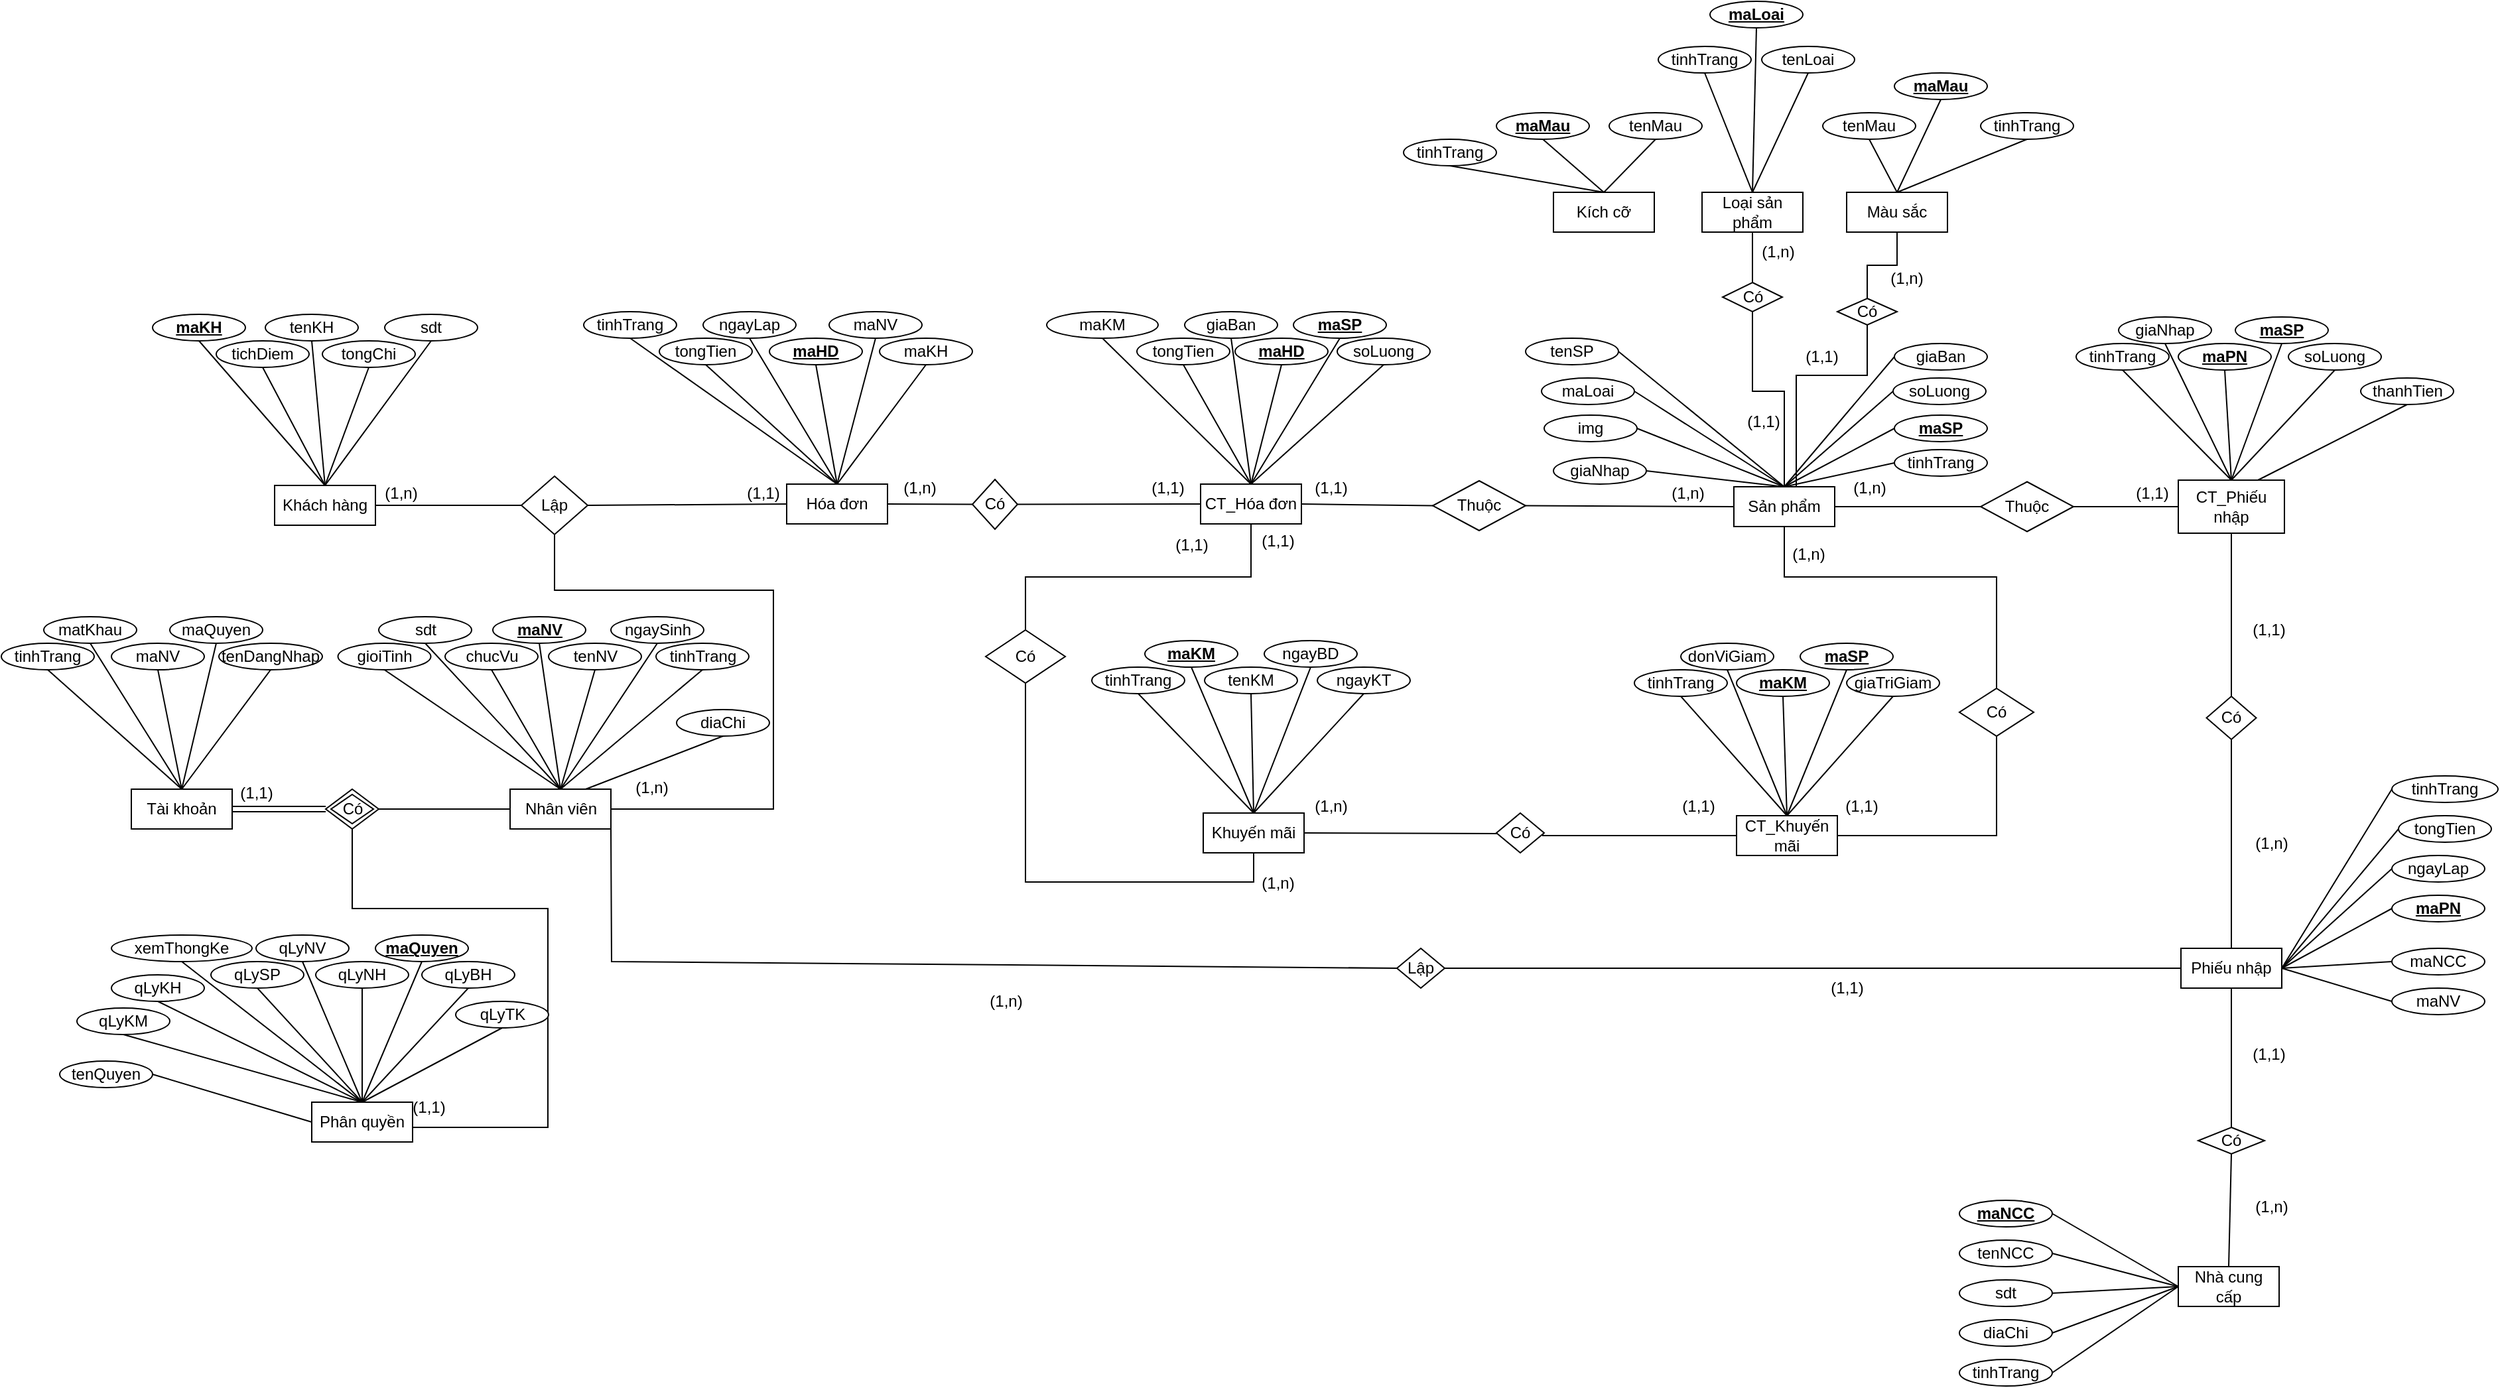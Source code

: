 <mxfile version="24.7.14">
  <diagram name="Page-1" id="W-N2-ft23LdGwxmDA5pS">
    <mxGraphModel dx="3999" dy="2153" grid="1" gridSize="10" guides="1" tooltips="1" connect="1" arrows="1" fold="1" page="1" pageScale="1" pageWidth="827" pageHeight="1169" math="0" shadow="0">
      <root>
        <mxCell id="0" />
        <mxCell id="1" parent="0" />
        <mxCell id="WMZ8hW9LC4fwCxA7XKCm-1" value="Khách hàng" style="rounded=0;whiteSpace=wrap;html=1;" parent="1" vertex="1">
          <mxGeometry x="-1116" y="-219" width="76" height="30" as="geometry" />
        </mxCell>
        <mxCell id="jtjuj6bYvUF1e3qMRkPQ-30" style="edgeStyle=orthogonalEdgeStyle;rounded=0;orthogonalLoop=1;jettySize=auto;html=1;exitX=1;exitY=0.5;exitDx=0;exitDy=0;entryX=0.5;entryY=1;entryDx=0;entryDy=0;endArrow=none;endFill=0;" parent="1" source="WMZ8hW9LC4fwCxA7XKCm-9" target="jtjuj6bYvUF1e3qMRkPQ-26" edge="1">
          <mxGeometry relative="1" as="geometry">
            <Array as="points">
              <mxPoint x="-740" y="25" />
              <mxPoint x="-740" y="-140" />
              <mxPoint x="-905" y="-140" />
            </Array>
          </mxGeometry>
        </mxCell>
        <mxCell id="WMZ8hW9LC4fwCxA7XKCm-9" value="Nhân viên" style="rounded=0;whiteSpace=wrap;html=1;" parent="1" vertex="1">
          <mxGeometry x="-938.5" y="10" width="76" height="30" as="geometry" />
        </mxCell>
        <mxCell id="WMZ8hW9LC4fwCxA7XKCm-12" value="&lt;u&gt;&lt;b&gt;maSP&lt;/b&gt;&lt;/u&gt;" style="ellipse;whiteSpace=wrap;html=1;" parent="1" vertex="1">
          <mxGeometry x="105" y="-272" width="70" height="20" as="geometry" />
        </mxCell>
        <mxCell id="WMZ8hW9LC4fwCxA7XKCm-15" style="rounded=0;orthogonalLoop=1;jettySize=auto;html=1;exitX=0.5;exitY=0;exitDx=0;exitDy=0;endArrow=none;endFill=0;entryX=0;entryY=0.5;entryDx=0;entryDy=0;" parent="1" source="WMZ8hW9LC4fwCxA7XKCm-14" target="WMZ8hW9LC4fwCxA7XKCm-12" edge="1">
          <mxGeometry relative="1" as="geometry">
            <mxPoint x="-10" y="-498" as="targetPoint" />
          </mxGeometry>
        </mxCell>
        <mxCell id="WMZ8hW9LC4fwCxA7XKCm-14" value="Sản phẩm" style="rounded=0;whiteSpace=wrap;html=1;" parent="1" vertex="1">
          <mxGeometry x="-16" y="-218" width="76" height="30" as="geometry" />
        </mxCell>
        <mxCell id="VNiQXih7mHSlUXILgsfd-2" value="tenSP" style="ellipse;whiteSpace=wrap;html=1;" parent="1" vertex="1">
          <mxGeometry x="-173" y="-330" width="70" height="20" as="geometry" />
        </mxCell>
        <mxCell id="VNiQXih7mHSlUXILgsfd-3" style="rounded=0;orthogonalLoop=1;jettySize=auto;html=1;exitX=0.5;exitY=0;exitDx=0;exitDy=0;entryX=1;entryY=0.5;entryDx=0;entryDy=0;endArrow=none;endFill=0;" parent="1" source="WMZ8hW9LC4fwCxA7XKCm-14" target="VNiQXih7mHSlUXILgsfd-2" edge="1">
          <mxGeometry relative="1" as="geometry">
            <mxPoint x="40" y="-228" as="sourcePoint" />
          </mxGeometry>
        </mxCell>
        <mxCell id="VNiQXih7mHSlUXILgsfd-24" value="giaBan" style="ellipse;whiteSpace=wrap;html=1;" parent="1" vertex="1">
          <mxGeometry x="105" y="-326" width="70" height="20" as="geometry" />
        </mxCell>
        <mxCell id="VNiQXih7mHSlUXILgsfd-26" style="rounded=0;orthogonalLoop=1;jettySize=auto;html=1;exitX=0.5;exitY=0;exitDx=0;exitDy=0;endArrow=none;endFill=0;entryX=0;entryY=0.5;entryDx=0;entryDy=0;" parent="1" source="WMZ8hW9LC4fwCxA7XKCm-14" target="VNiQXih7mHSlUXILgsfd-24" edge="1">
          <mxGeometry relative="1" as="geometry">
            <mxPoint x="32" y="-208" as="sourcePoint" />
            <mxPoint x="25" y="-318" as="targetPoint" />
          </mxGeometry>
        </mxCell>
        <mxCell id="VNiQXih7mHSlUXILgsfd-28" value="tinhTrang" style="ellipse;whiteSpace=wrap;html=1;" parent="1" vertex="1">
          <mxGeometry x="105" y="-246" width="70" height="20" as="geometry" />
        </mxCell>
        <mxCell id="VNiQXih7mHSlUXILgsfd-30" value="soLuong" style="ellipse;whiteSpace=wrap;html=1;" parent="1" vertex="1">
          <mxGeometry x="104" y="-300" width="70" height="20" as="geometry" />
        </mxCell>
        <mxCell id="VNiQXih7mHSlUXILgsfd-31" value="maLoai" style="ellipse;whiteSpace=wrap;html=1;" parent="1" vertex="1">
          <mxGeometry x="-161" y="-300" width="70" height="20" as="geometry" />
        </mxCell>
        <mxCell id="VNiQXih7mHSlUXILgsfd-32" style="rounded=0;orthogonalLoop=1;jettySize=auto;html=1;exitX=0.5;exitY=0;exitDx=0;exitDy=0;endArrow=none;endFill=0;entryX=1;entryY=0.5;entryDx=0;entryDy=0;" parent="1" source="WMZ8hW9LC4fwCxA7XKCm-14" target="VNiQXih7mHSlUXILgsfd-31" edge="1">
          <mxGeometry relative="1" as="geometry">
            <mxPoint x="32" y="-208" as="sourcePoint" />
            <mxPoint x="-135" y="-308" as="targetPoint" />
          </mxGeometry>
        </mxCell>
        <mxCell id="VNiQXih7mHSlUXILgsfd-33" style="rounded=0;orthogonalLoop=1;jettySize=auto;html=1;exitX=0.5;exitY=0;exitDx=0;exitDy=0;endArrow=none;endFill=0;entryX=0;entryY=0.5;entryDx=0;entryDy=0;" parent="1" source="WMZ8hW9LC4fwCxA7XKCm-14" target="VNiQXih7mHSlUXILgsfd-30" edge="1">
          <mxGeometry relative="1" as="geometry">
            <mxPoint x="32" y="-208" as="sourcePoint" />
            <mxPoint x="-105" y="-368" as="targetPoint" />
          </mxGeometry>
        </mxCell>
        <mxCell id="VNiQXih7mHSlUXILgsfd-40" style="rounded=0;orthogonalLoop=1;jettySize=auto;html=1;exitX=0.5;exitY=0;exitDx=0;exitDy=0;endArrow=none;endFill=0;entryX=0.5;entryY=1;entryDx=0;entryDy=0;" parent="1" source="WMZ8hW9LC4fwCxA7XKCm-1" target="VNiQXih7mHSlUXILgsfd-53" edge="1">
          <mxGeometry relative="1" as="geometry">
            <mxPoint x="-1083" y="-88" as="sourcePoint" />
            <mxPoint x="-1170" y="-218" as="targetPoint" />
          </mxGeometry>
        </mxCell>
        <mxCell id="VNiQXih7mHSlUXILgsfd-41" style="rounded=0;orthogonalLoop=1;jettySize=auto;html=1;exitX=0.5;exitY=0;exitDx=0;exitDy=0;endArrow=none;endFill=0;entryX=0.5;entryY=1;entryDx=0;entryDy=0;" parent="1" source="WMZ8hW9LC4fwCxA7XKCm-1" target="VNiQXih7mHSlUXILgsfd-52" edge="1">
          <mxGeometry relative="1" as="geometry">
            <mxPoint x="-1142" y="-158" as="sourcePoint" />
            <mxPoint x="-1229" y="-288" as="targetPoint" />
          </mxGeometry>
        </mxCell>
        <mxCell id="VNiQXih7mHSlUXILgsfd-44" style="rounded=0;orthogonalLoop=1;jettySize=auto;html=1;exitX=0.5;exitY=0;exitDx=0;exitDy=0;endArrow=none;endFill=0;entryX=0.5;entryY=1;entryDx=0;entryDy=0;" parent="1" source="WMZ8hW9LC4fwCxA7XKCm-1" target="VNiQXih7mHSlUXILgsfd-48" edge="1">
          <mxGeometry relative="1" as="geometry">
            <mxPoint x="-1353" y="-493" as="sourcePoint" />
            <mxPoint x="-1440" y="-623" as="targetPoint" />
          </mxGeometry>
        </mxCell>
        <mxCell id="VNiQXih7mHSlUXILgsfd-45" style="rounded=0;orthogonalLoop=1;jettySize=auto;html=1;exitX=0.5;exitY=0;exitDx=0;exitDy=0;endArrow=none;endFill=0;entryX=0.5;entryY=1;entryDx=0;entryDy=0;" parent="1" source="WMZ8hW9LC4fwCxA7XKCm-1" target="VNiQXih7mHSlUXILgsfd-47" edge="1">
          <mxGeometry relative="1" as="geometry">
            <mxPoint x="-1013" y="-228" as="sourcePoint" />
            <mxPoint x="-1100" y="-358" as="targetPoint" />
          </mxGeometry>
        </mxCell>
        <mxCell id="VNiQXih7mHSlUXILgsfd-46" style="rounded=0;orthogonalLoop=1;jettySize=auto;html=1;endArrow=none;endFill=0;entryX=0;entryY=0.5;entryDx=0;entryDy=0;exitX=0.5;exitY=0;exitDx=0;exitDy=0;" parent="1" source="WMZ8hW9LC4fwCxA7XKCm-14" target="VNiQXih7mHSlUXILgsfd-28" edge="1">
          <mxGeometry relative="1" as="geometry">
            <mxPoint x="20" y="-218" as="sourcePoint" />
            <mxPoint x="60" y="-283" as="targetPoint" />
          </mxGeometry>
        </mxCell>
        <mxCell id="VNiQXih7mHSlUXILgsfd-47" value="&lt;b&gt;&lt;u&gt;maKH&lt;/u&gt;&lt;/b&gt;" style="ellipse;whiteSpace=wrap;html=1;" parent="1" vertex="1">
          <mxGeometry x="-1208" y="-348" width="70" height="20" as="geometry" />
        </mxCell>
        <mxCell id="VNiQXih7mHSlUXILgsfd-48" value="tenKH" style="ellipse;whiteSpace=wrap;html=1;" parent="1" vertex="1">
          <mxGeometry x="-1123" y="-348" width="70" height="20" as="geometry" />
        </mxCell>
        <mxCell id="VNiQXih7mHSlUXILgsfd-50" style="rounded=0;orthogonalLoop=1;jettySize=auto;html=1;exitX=0.5;exitY=0;exitDx=0;exitDy=0;endArrow=none;endFill=0;entryX=0.5;entryY=1;entryDx=0;entryDy=0;" parent="1" source="WMZ8hW9LC4fwCxA7XKCm-1" target="VNiQXih7mHSlUXILgsfd-51" edge="1">
          <mxGeometry relative="1" as="geometry">
            <mxPoint x="-1003" y="-218" as="sourcePoint" />
            <mxPoint x="-1090" y="-348" as="targetPoint" />
          </mxGeometry>
        </mxCell>
        <mxCell id="VNiQXih7mHSlUXILgsfd-51" value="sdt" style="ellipse;whiteSpace=wrap;html=1;" parent="1" vertex="1">
          <mxGeometry x="-1033" y="-348" width="70" height="20" as="geometry" />
        </mxCell>
        <mxCell id="VNiQXih7mHSlUXILgsfd-52" value="tongChi" style="ellipse;whiteSpace=wrap;html=1;" parent="1" vertex="1">
          <mxGeometry x="-1080" y="-328" width="70" height="20" as="geometry" />
        </mxCell>
        <mxCell id="VNiQXih7mHSlUXILgsfd-53" value="tichDiem" style="ellipse;whiteSpace=wrap;html=1;" parent="1" vertex="1">
          <mxGeometry x="-1160" y="-328" width="70" height="20" as="geometry" />
        </mxCell>
        <mxCell id="VNiQXih7mHSlUXILgsfd-54" value="&lt;b&gt;&lt;u&gt;maNV&lt;/u&gt;&lt;/b&gt;" style="ellipse;whiteSpace=wrap;html=1;" parent="1" vertex="1">
          <mxGeometry x="-951.5" y="-120" width="70" height="20" as="geometry" />
        </mxCell>
        <mxCell id="VNiQXih7mHSlUXILgsfd-59" style="rounded=0;orthogonalLoop=1;jettySize=auto;html=1;exitX=0.5;exitY=0;exitDx=0;exitDy=0;endArrow=none;endFill=0;entryX=0.5;entryY=1;entryDx=0;entryDy=0;" parent="1" source="VNiQXih7mHSlUXILgsfd-84" target="VNiQXih7mHSlUXILgsfd-91" edge="1">
          <mxGeometry relative="1" as="geometry">
            <mxPoint x="-1089" y="210" as="sourcePoint" />
            <mxPoint x="-1176" y="80" as="targetPoint" />
          </mxGeometry>
        </mxCell>
        <mxCell id="VNiQXih7mHSlUXILgsfd-60" style="rounded=0;orthogonalLoop=1;jettySize=auto;html=1;exitX=0.5;exitY=0;exitDx=0;exitDy=0;endArrow=none;endFill=0;entryX=0.5;entryY=1;entryDx=0;entryDy=0;" parent="1" source="VNiQXih7mHSlUXILgsfd-84" target="VNiQXih7mHSlUXILgsfd-85" edge="1">
          <mxGeometry relative="1" as="geometry">
            <mxPoint x="-1219" y="160" as="sourcePoint" />
            <mxPoint x="-1306" y="30" as="targetPoint" />
          </mxGeometry>
        </mxCell>
        <mxCell id="VNiQXih7mHSlUXILgsfd-63" style="rounded=0;orthogonalLoop=1;jettySize=auto;html=1;exitX=0.5;exitY=0;exitDx=0;exitDy=0;endArrow=none;endFill=0;entryX=0.5;entryY=1;entryDx=0;entryDy=0;" parent="1" source="WMZ8hW9LC4fwCxA7XKCm-9" target="VNiQXih7mHSlUXILgsfd-77" edge="1">
          <mxGeometry relative="1" as="geometry">
            <mxPoint x="-751.5" y="70" as="sourcePoint" />
            <mxPoint x="-838.5" y="-60" as="targetPoint" />
          </mxGeometry>
        </mxCell>
        <mxCell id="VNiQXih7mHSlUXILgsfd-64" style="rounded=0;orthogonalLoop=1;jettySize=auto;html=1;exitX=0.5;exitY=0;exitDx=0;exitDy=0;endArrow=none;endFill=0;entryX=0.5;entryY=1;entryDx=0;entryDy=0;" parent="1" source="VNiQXih7mHSlUXILgsfd-98" target="VNiQXih7mHSlUXILgsfd-105" edge="1">
          <mxGeometry relative="1" as="geometry">
            <mxPoint x="-917" y="460" as="sourcePoint" />
            <mxPoint x="-1004" y="330" as="targetPoint" />
          </mxGeometry>
        </mxCell>
        <mxCell id="VNiQXih7mHSlUXILgsfd-67" style="rounded=0;orthogonalLoop=1;jettySize=auto;html=1;exitX=0.5;exitY=0;exitDx=0;exitDy=0;endArrow=none;endFill=0;entryX=0.5;entryY=1;entryDx=0;entryDy=0;" parent="1" source="VNiQXih7mHSlUXILgsfd-98" target="VNiQXih7mHSlUXILgsfd-104" edge="1">
          <mxGeometry relative="1" as="geometry">
            <mxPoint x="-867" y="330" as="sourcePoint" />
            <mxPoint x="-954" y="200" as="targetPoint" />
          </mxGeometry>
        </mxCell>
        <mxCell id="VNiQXih7mHSlUXILgsfd-68" style="rounded=0;orthogonalLoop=1;jettySize=auto;html=1;exitX=0.5;exitY=0;exitDx=0;exitDy=0;endArrow=none;endFill=0;entryX=0.5;entryY=1;entryDx=0;entryDy=0;" parent="1" source="VNiQXih7mHSlUXILgsfd-84" target="VNiQXih7mHSlUXILgsfd-89" edge="1">
          <mxGeometry relative="1" as="geometry">
            <mxPoint x="-1319" y="240" as="sourcePoint" />
            <mxPoint x="-1406" y="110" as="targetPoint" />
          </mxGeometry>
        </mxCell>
        <mxCell id="VNiQXih7mHSlUXILgsfd-69" style="rounded=0;orthogonalLoop=1;jettySize=auto;html=1;exitX=0.5;exitY=0;exitDx=0;exitDy=0;endArrow=none;endFill=0;entryX=0.5;entryY=1;entryDx=0;entryDy=0;" parent="1" source="VNiQXih7mHSlUXILgsfd-84" target="VNiQXih7mHSlUXILgsfd-88" edge="1">
          <mxGeometry relative="1" as="geometry">
            <mxPoint x="-893" y="100" as="sourcePoint" />
            <mxPoint x="-1006" y="20" as="targetPoint" />
          </mxGeometry>
        </mxCell>
        <mxCell id="VNiQXih7mHSlUXILgsfd-70" style="rounded=0;orthogonalLoop=1;jettySize=auto;html=1;exitX=0.5;exitY=0;exitDx=0;exitDy=0;endArrow=none;endFill=0;entryX=0.5;entryY=1;entryDx=0;entryDy=0;" parent="1" source="VNiQXih7mHSlUXILgsfd-84" target="VNiQXih7mHSlUXILgsfd-87" edge="1">
          <mxGeometry relative="1" as="geometry">
            <mxPoint x="-883" y="110" as="sourcePoint" />
            <mxPoint x="-1206" y="-40" as="targetPoint" />
          </mxGeometry>
        </mxCell>
        <mxCell id="VNiQXih7mHSlUXILgsfd-71" style="rounded=0;orthogonalLoop=1;jettySize=auto;html=1;exitX=0.5;exitY=0;exitDx=0;exitDy=0;endArrow=none;endFill=0;entryX=0.5;entryY=1;entryDx=0;entryDy=0;" parent="1" source="WMZ8hW9LC4fwCxA7XKCm-9" target="VNiQXih7mHSlUXILgsfd-78" edge="1">
          <mxGeometry relative="1" as="geometry">
            <mxPoint x="-688.5" y="70" as="sourcePoint" />
            <mxPoint x="-775.5" y="-60" as="targetPoint" />
          </mxGeometry>
        </mxCell>
        <mxCell id="VNiQXih7mHSlUXILgsfd-72" style="rounded=0;orthogonalLoop=1;jettySize=auto;html=1;exitX=0.5;exitY=0;exitDx=0;exitDy=0;endArrow=none;endFill=0;entryX=0.5;entryY=1;entryDx=0;entryDy=0;" parent="1" source="WMZ8hW9LC4fwCxA7XKCm-9" target="VNiQXih7mHSlUXILgsfd-75" edge="1">
          <mxGeometry relative="1" as="geometry">
            <mxPoint x="-721.5" y="-10" as="sourcePoint" />
            <mxPoint x="-808.5" y="-140" as="targetPoint" />
          </mxGeometry>
        </mxCell>
        <mxCell id="VNiQXih7mHSlUXILgsfd-73" style="rounded=0;orthogonalLoop=1;jettySize=auto;html=1;exitX=0.5;exitY=0;exitDx=0;exitDy=0;endArrow=none;endFill=0;entryX=0.5;entryY=1;entryDx=0;entryDy=0;" parent="1" source="WMZ8hW9LC4fwCxA7XKCm-9" target="VNiQXih7mHSlUXILgsfd-83" edge="1">
          <mxGeometry relative="1" as="geometry">
            <mxPoint x="-681.5" y="50" as="sourcePoint" />
            <mxPoint x="-768.5" y="-80" as="targetPoint" />
          </mxGeometry>
        </mxCell>
        <mxCell id="VNiQXih7mHSlUXILgsfd-74" style="rounded=0;orthogonalLoop=1;jettySize=auto;html=1;exitX=0.5;exitY=0;exitDx=0;exitDy=0;endArrow=none;endFill=0;entryX=0.5;entryY=1;entryDx=0;entryDy=0;" parent="1" source="WMZ8hW9LC4fwCxA7XKCm-9" target="VNiQXih7mHSlUXILgsfd-54" edge="1">
          <mxGeometry relative="1" as="geometry">
            <mxPoint x="-786.5" y="60" as="sourcePoint" />
            <mxPoint x="-873.5" y="-70" as="targetPoint" />
          </mxGeometry>
        </mxCell>
        <mxCell id="VNiQXih7mHSlUXILgsfd-75" value="tenNV" style="ellipse;whiteSpace=wrap;html=1;" parent="1" vertex="1">
          <mxGeometry x="-909.5" y="-100" width="70" height="20" as="geometry" />
        </mxCell>
        <mxCell id="VNiQXih7mHSlUXILgsfd-77" value="ngaySinh" style="ellipse;whiteSpace=wrap;html=1;" parent="1" vertex="1">
          <mxGeometry x="-862.5" y="-120" width="70" height="20" as="geometry" />
        </mxCell>
        <mxCell id="VNiQXih7mHSlUXILgsfd-78" value="sdt" style="ellipse;whiteSpace=wrap;html=1;" parent="1" vertex="1">
          <mxGeometry x="-1037.5" y="-120" width="70" height="20" as="geometry" />
        </mxCell>
        <mxCell id="VNiQXih7mHSlUXILgsfd-79" style="rounded=0;orthogonalLoop=1;jettySize=auto;html=1;exitX=0.5;exitY=0;exitDx=0;exitDy=0;endArrow=none;endFill=0;entryX=0.5;entryY=1;entryDx=0;entryDy=0;" parent="1" source="WMZ8hW9LC4fwCxA7XKCm-9" target="VNiQXih7mHSlUXILgsfd-80" edge="1">
          <mxGeometry relative="1" as="geometry">
            <mxPoint x="-775.5" y="-120" as="sourcePoint" />
            <mxPoint x="-862.5" y="-250" as="targetPoint" />
          </mxGeometry>
        </mxCell>
        <mxCell id="VNiQXih7mHSlUXILgsfd-80" value="chucVu" style="ellipse;whiteSpace=wrap;html=1;" parent="1" vertex="1">
          <mxGeometry x="-987.5" y="-100" width="70" height="20" as="geometry" />
        </mxCell>
        <mxCell id="VNiQXih7mHSlUXILgsfd-83" value="tinhTrang" style="ellipse;whiteSpace=wrap;html=1;" parent="1" vertex="1">
          <mxGeometry x="-828.5" y="-100" width="70" height="20" as="geometry" />
        </mxCell>
        <mxCell id="VNiQXih7mHSlUXILgsfd-84" value="Tài khoản" style="rounded=0;whiteSpace=wrap;html=1;" parent="1" vertex="1">
          <mxGeometry x="-1224" y="10" width="76" height="30" as="geometry" />
        </mxCell>
        <mxCell id="VNiQXih7mHSlUXILgsfd-85" value="maNV" style="ellipse;whiteSpace=wrap;html=1;" parent="1" vertex="1">
          <mxGeometry x="-1239" y="-100" width="70" height="20" as="geometry" />
        </mxCell>
        <mxCell id="VNiQXih7mHSlUXILgsfd-87" value="maQuyen" style="ellipse;whiteSpace=wrap;html=1;" parent="1" vertex="1">
          <mxGeometry x="-1195" y="-120" width="70" height="20" as="geometry" />
        </mxCell>
        <mxCell id="VNiQXih7mHSlUXILgsfd-88" value="tenDangNhap" style="ellipse;whiteSpace=wrap;html=1;" parent="1" vertex="1">
          <mxGeometry x="-1158" y="-100" width="78" height="20" as="geometry" />
        </mxCell>
        <mxCell id="VNiQXih7mHSlUXILgsfd-89" value="matKhau" style="ellipse;whiteSpace=wrap;html=1;" parent="1" vertex="1">
          <mxGeometry x="-1290" y="-120" width="70" height="20" as="geometry" />
        </mxCell>
        <mxCell id="VNiQXih7mHSlUXILgsfd-91" value="tinhTrang" style="ellipse;whiteSpace=wrap;html=1;" parent="1" vertex="1">
          <mxGeometry x="-1322" y="-100" width="70" height="20" as="geometry" />
        </mxCell>
        <mxCell id="VNiQXih7mHSlUXILgsfd-93" style="rounded=0;orthogonalLoop=1;jettySize=auto;html=1;exitX=0.5;exitY=0;exitDx=0;exitDy=0;endArrow=none;endFill=0;entryX=0.5;entryY=1;entryDx=0;entryDy=0;" parent="1" source="VNiQXih7mHSlUXILgsfd-98" target="VNiQXih7mHSlUXILgsfd-103" edge="1">
          <mxGeometry relative="1" as="geometry">
            <mxPoint x="-937" y="450" as="sourcePoint" />
            <mxPoint x="-1024" y="320" as="targetPoint" />
          </mxGeometry>
        </mxCell>
        <mxCell id="VNiQXih7mHSlUXILgsfd-94" style="rounded=0;orthogonalLoop=1;jettySize=auto;html=1;exitX=0.5;exitY=0;exitDx=0;exitDy=0;endArrow=none;endFill=0;entryX=0.5;entryY=1;entryDx=0;entryDy=0;" parent="1" source="VNiQXih7mHSlUXILgsfd-98" target="VNiQXih7mHSlUXILgsfd-99" edge="1">
          <mxGeometry relative="1" as="geometry">
            <mxPoint x="-1067" y="400" as="sourcePoint" />
            <mxPoint x="-1154" y="270" as="targetPoint" />
          </mxGeometry>
        </mxCell>
        <mxCell id="VNiQXih7mHSlUXILgsfd-95" style="rounded=0;orthogonalLoop=1;jettySize=auto;html=1;exitX=0.5;exitY=0;exitDx=0;exitDy=0;endArrow=none;endFill=0;entryX=0.5;entryY=1;entryDx=0;entryDy=0;" parent="1" source="VNiQXih7mHSlUXILgsfd-98" target="VNiQXih7mHSlUXILgsfd-102" edge="1">
          <mxGeometry relative="1" as="geometry">
            <mxPoint x="-1167" y="480" as="sourcePoint" />
            <mxPoint x="-1254" y="350" as="targetPoint" />
          </mxGeometry>
        </mxCell>
        <mxCell id="VNiQXih7mHSlUXILgsfd-96" style="rounded=0;orthogonalLoop=1;jettySize=auto;html=1;exitX=0.5;exitY=0;exitDx=0;exitDy=0;endArrow=none;endFill=0;entryX=0.5;entryY=1;entryDx=0;entryDy=0;" parent="1" source="VNiQXih7mHSlUXILgsfd-98" target="VNiQXih7mHSlUXILgsfd-101" edge="1">
          <mxGeometry relative="1" as="geometry">
            <mxPoint x="-741" y="340" as="sourcePoint" />
            <mxPoint x="-854" y="260" as="targetPoint" />
          </mxGeometry>
        </mxCell>
        <mxCell id="VNiQXih7mHSlUXILgsfd-97" style="rounded=0;orthogonalLoop=1;jettySize=auto;html=1;exitX=0.5;exitY=0;exitDx=0;exitDy=0;endArrow=none;endFill=0;entryX=0.5;entryY=1;entryDx=0;entryDy=0;" parent="1" source="VNiQXih7mHSlUXILgsfd-98" target="VNiQXih7mHSlUXILgsfd-100" edge="1">
          <mxGeometry relative="1" as="geometry">
            <mxPoint x="-731" y="350" as="sourcePoint" />
            <mxPoint x="-1054" y="200" as="targetPoint" />
          </mxGeometry>
        </mxCell>
        <mxCell id="jtjuj6bYvUF1e3qMRkPQ-65" style="edgeStyle=orthogonalEdgeStyle;rounded=0;orthogonalLoop=1;jettySize=auto;html=1;exitX=1;exitY=0.5;exitDx=0;exitDy=0;entryX=0.5;entryY=1;entryDx=0;entryDy=0;endArrow=none;endFill=0;" parent="1" source="VNiQXih7mHSlUXILgsfd-98" target="jtjuj6bYvUF1e3qMRkPQ-41" edge="1">
          <mxGeometry relative="1" as="geometry">
            <Array as="points">
              <mxPoint x="-910" y="265" />
              <mxPoint x="-910" y="100" />
              <mxPoint x="-1057" y="100" />
            </Array>
          </mxGeometry>
        </mxCell>
        <mxCell id="VNiQXih7mHSlUXILgsfd-98" value="Phân quyền" style="rounded=0;whiteSpace=wrap;html=1;" parent="1" vertex="1">
          <mxGeometry x="-1088" y="246" width="76" height="30" as="geometry" />
        </mxCell>
        <mxCell id="VNiQXih7mHSlUXILgsfd-99" value="&lt;b&gt;&lt;u&gt;maQuyen&lt;/u&gt;&lt;/b&gt;" style="ellipse;whiteSpace=wrap;html=1;" parent="1" vertex="1">
          <mxGeometry x="-1040" y="120" width="70" height="20" as="geometry" />
        </mxCell>
        <mxCell id="VNiQXih7mHSlUXILgsfd-100" value="qLyBH" style="ellipse;whiteSpace=wrap;html=1;" parent="1" vertex="1">
          <mxGeometry x="-1005" y="140" width="70" height="20" as="geometry" />
        </mxCell>
        <mxCell id="VNiQXih7mHSlUXILgsfd-101" value="qLyKH" style="ellipse;whiteSpace=wrap;html=1;" parent="1" vertex="1">
          <mxGeometry x="-1239" y="150" width="70" height="20" as="geometry" />
        </mxCell>
        <mxCell id="VNiQXih7mHSlUXILgsfd-102" value="qLyNH" style="ellipse;whiteSpace=wrap;html=1;" parent="1" vertex="1">
          <mxGeometry x="-1085" y="140" width="70" height="20" as="geometry" />
        </mxCell>
        <mxCell id="VNiQXih7mHSlUXILgsfd-103" value="qLyNV" style="ellipse;whiteSpace=wrap;html=1;" parent="1" vertex="1">
          <mxGeometry x="-1130" y="120" width="70" height="20" as="geometry" />
        </mxCell>
        <mxCell id="VNiQXih7mHSlUXILgsfd-104" value="qLySP" style="ellipse;whiteSpace=wrap;html=1;" parent="1" vertex="1">
          <mxGeometry x="-1164" y="140" width="70" height="20" as="geometry" />
        </mxCell>
        <mxCell id="VNiQXih7mHSlUXILgsfd-105" value="xemThongKe" style="ellipse;whiteSpace=wrap;html=1;" parent="1" vertex="1">
          <mxGeometry x="-1239" y="120" width="106" height="20" as="geometry" />
        </mxCell>
        <mxCell id="VNiQXih7mHSlUXILgsfd-109" style="rounded=0;orthogonalLoop=1;jettySize=auto;html=1;exitX=0.5;exitY=0;exitDx=0;exitDy=0;endArrow=none;endFill=0;entryX=0.5;entryY=1;entryDx=0;entryDy=0;" parent="1" source="VNiQXih7mHSlUXILgsfd-115" target="VNiQXih7mHSlUXILgsfd-121" edge="1">
          <mxGeometry relative="1" as="geometry">
            <mxPoint x="-503" y="-140" as="sourcePoint" />
            <mxPoint x="-590" y="-270" as="targetPoint" />
          </mxGeometry>
        </mxCell>
        <mxCell id="VNiQXih7mHSlUXILgsfd-110" style="rounded=0;orthogonalLoop=1;jettySize=auto;html=1;exitX=0.5;exitY=0;exitDx=0;exitDy=0;endArrow=none;endFill=0;entryX=0.5;entryY=1;entryDx=0;entryDy=0;" parent="1" source="VNiQXih7mHSlUXILgsfd-115" target="VNiQXih7mHSlUXILgsfd-120" edge="1">
          <mxGeometry relative="1" as="geometry">
            <mxPoint x="-573" y="-20" as="sourcePoint" />
            <mxPoint x="-660" y="-150" as="targetPoint" />
          </mxGeometry>
        </mxCell>
        <mxCell id="VNiQXih7mHSlUXILgsfd-111" style="rounded=0;orthogonalLoop=1;jettySize=auto;html=1;exitX=0.5;exitY=0;exitDx=0;exitDy=0;endArrow=none;endFill=0;entryX=0.5;entryY=1;entryDx=0;entryDy=0;" parent="1" source="VNiQXih7mHSlUXILgsfd-115" target="VNiQXih7mHSlUXILgsfd-116" edge="1">
          <mxGeometry relative="1" as="geometry">
            <mxPoint x="-703" y="-70" as="sourcePoint" />
            <mxPoint x="-790" y="-200" as="targetPoint" />
          </mxGeometry>
        </mxCell>
        <mxCell id="VNiQXih7mHSlUXILgsfd-112" style="rounded=0;orthogonalLoop=1;jettySize=auto;html=1;exitX=0.5;exitY=0;exitDx=0;exitDy=0;endArrow=none;endFill=0;entryX=0.5;entryY=1;entryDx=0;entryDy=0;" parent="1" source="VNiQXih7mHSlUXILgsfd-115" target="VNiQXih7mHSlUXILgsfd-119" edge="1">
          <mxGeometry relative="1" as="geometry">
            <mxPoint x="-803" y="10" as="sourcePoint" />
            <mxPoint x="-890" y="-120" as="targetPoint" />
          </mxGeometry>
        </mxCell>
        <mxCell id="VNiQXih7mHSlUXILgsfd-113" style="rounded=0;orthogonalLoop=1;jettySize=auto;html=1;exitX=0.5;exitY=0;exitDx=0;exitDy=0;endArrow=none;endFill=0;entryX=0.5;entryY=1;entryDx=0;entryDy=0;" parent="1" source="VNiQXih7mHSlUXILgsfd-115" target="VNiQXih7mHSlUXILgsfd-118" edge="1">
          <mxGeometry relative="1" as="geometry">
            <mxPoint x="-377" y="-130" as="sourcePoint" />
            <mxPoint x="-490" y="-210" as="targetPoint" />
          </mxGeometry>
        </mxCell>
        <mxCell id="VNiQXih7mHSlUXILgsfd-114" style="rounded=0;orthogonalLoop=1;jettySize=auto;html=1;exitX=0.5;exitY=0;exitDx=0;exitDy=0;endArrow=none;endFill=0;entryX=0.5;entryY=1;entryDx=0;entryDy=0;" parent="1" source="VNiQXih7mHSlUXILgsfd-115" target="VNiQXih7mHSlUXILgsfd-117" edge="1">
          <mxGeometry relative="1" as="geometry">
            <mxPoint x="-367" y="-120" as="sourcePoint" />
            <mxPoint x="-690" y="-270" as="targetPoint" />
          </mxGeometry>
        </mxCell>
        <mxCell id="VNiQXih7mHSlUXILgsfd-115" value="Hóa đơn" style="rounded=0;whiteSpace=wrap;html=1;" parent="1" vertex="1">
          <mxGeometry x="-730" y="-220" width="76" height="30" as="geometry" />
        </mxCell>
        <mxCell id="VNiQXih7mHSlUXILgsfd-116" value="&lt;b&gt;&lt;u&gt;maHD&lt;/u&gt;&lt;/b&gt;" style="ellipse;whiteSpace=wrap;html=1;" parent="1" vertex="1">
          <mxGeometry x="-743" y="-330" width="70" height="20" as="geometry" />
        </mxCell>
        <mxCell id="VNiQXih7mHSlUXILgsfd-117" value="maNV" style="ellipse;whiteSpace=wrap;html=1;" parent="1" vertex="1">
          <mxGeometry x="-698" y="-350" width="70" height="20" as="geometry" />
        </mxCell>
        <mxCell id="VNiQXih7mHSlUXILgsfd-118" value="maKH" style="ellipse;whiteSpace=wrap;html=1;" parent="1" vertex="1">
          <mxGeometry x="-660" y="-330" width="70" height="20" as="geometry" />
        </mxCell>
        <mxCell id="VNiQXih7mHSlUXILgsfd-119" value="ngayLap" style="ellipse;whiteSpace=wrap;html=1;" parent="1" vertex="1">
          <mxGeometry x="-793" y="-350" width="70" height="20" as="geometry" />
        </mxCell>
        <mxCell id="VNiQXih7mHSlUXILgsfd-120" value="tongTien" style="ellipse;whiteSpace=wrap;html=1;" parent="1" vertex="1">
          <mxGeometry x="-826" y="-330" width="70" height="20" as="geometry" />
        </mxCell>
        <mxCell id="VNiQXih7mHSlUXILgsfd-121" value="tinhTrang" style="ellipse;whiteSpace=wrap;html=1;" parent="1" vertex="1">
          <mxGeometry x="-883" y="-350" width="70" height="20" as="geometry" />
        </mxCell>
        <mxCell id="VNiQXih7mHSlUXILgsfd-124" style="rounded=0;orthogonalLoop=1;jettySize=auto;html=1;exitX=0.5;exitY=0;exitDx=0;exitDy=0;endArrow=none;endFill=0;entryX=0.5;entryY=1;entryDx=0;entryDy=0;" parent="1" source="VNiQXih7mHSlUXILgsfd-130" target="VNiQXih7mHSlUXILgsfd-136" edge="1">
          <mxGeometry relative="1" as="geometry">
            <mxPoint x="-191" y="-140" as="sourcePoint" />
            <mxPoint x="-278" y="-270" as="targetPoint" />
          </mxGeometry>
        </mxCell>
        <mxCell id="VNiQXih7mHSlUXILgsfd-125" style="rounded=0;orthogonalLoop=1;jettySize=auto;html=1;exitX=0.5;exitY=0;exitDx=0;exitDy=0;endArrow=none;endFill=0;entryX=0.5;entryY=1;entryDx=0;entryDy=0;" parent="1" source="VNiQXih7mHSlUXILgsfd-130" target="VNiQXih7mHSlUXILgsfd-135" edge="1">
          <mxGeometry relative="1" as="geometry">
            <mxPoint x="-261" y="-20" as="sourcePoint" />
            <mxPoint x="-348" y="-150" as="targetPoint" />
          </mxGeometry>
        </mxCell>
        <mxCell id="VNiQXih7mHSlUXILgsfd-126" style="rounded=0;orthogonalLoop=1;jettySize=auto;html=1;exitX=0.5;exitY=0;exitDx=0;exitDy=0;endArrow=none;endFill=0;entryX=0.5;entryY=1;entryDx=0;entryDy=0;" parent="1" source="VNiQXih7mHSlUXILgsfd-130" target="VNiQXih7mHSlUXILgsfd-131" edge="1">
          <mxGeometry relative="1" as="geometry">
            <mxPoint x="-391" y="-70" as="sourcePoint" />
            <mxPoint x="-478" y="-200" as="targetPoint" />
          </mxGeometry>
        </mxCell>
        <mxCell id="VNiQXih7mHSlUXILgsfd-127" style="rounded=0;orthogonalLoop=1;jettySize=auto;html=1;exitX=0.5;exitY=0;exitDx=0;exitDy=0;endArrow=none;endFill=0;entryX=0.5;entryY=1;entryDx=0;entryDy=0;" parent="1" source="VNiQXih7mHSlUXILgsfd-130" target="VNiQXih7mHSlUXILgsfd-134" edge="1">
          <mxGeometry relative="1" as="geometry">
            <mxPoint x="-491" y="10" as="sourcePoint" />
            <mxPoint x="-533" y="-210" as="targetPoint" />
          </mxGeometry>
        </mxCell>
        <mxCell id="VNiQXih7mHSlUXILgsfd-128" style="rounded=0;orthogonalLoop=1;jettySize=auto;html=1;exitX=0.5;exitY=0;exitDx=0;exitDy=0;endArrow=none;endFill=0;entryX=0.5;entryY=1;entryDx=0;entryDy=0;" parent="1" source="VNiQXih7mHSlUXILgsfd-130" target="VNiQXih7mHSlUXILgsfd-133" edge="1">
          <mxGeometry relative="1" as="geometry">
            <mxPoint x="-65" y="-130" as="sourcePoint" />
            <mxPoint x="-178" y="-210" as="targetPoint" />
          </mxGeometry>
        </mxCell>
        <mxCell id="VNiQXih7mHSlUXILgsfd-129" style="rounded=0;orthogonalLoop=1;jettySize=auto;html=1;exitX=0.5;exitY=0;exitDx=0;exitDy=0;endArrow=none;endFill=0;entryX=0.5;entryY=1;entryDx=0;entryDy=0;" parent="1" source="VNiQXih7mHSlUXILgsfd-130" target="VNiQXih7mHSlUXILgsfd-132" edge="1">
          <mxGeometry relative="1" as="geometry">
            <mxPoint x="-55" y="-120" as="sourcePoint" />
            <mxPoint x="-378" y="-270" as="targetPoint" />
          </mxGeometry>
        </mxCell>
        <mxCell id="VNiQXih7mHSlUXILgsfd-130" value="CT_Hóa đơn" style="rounded=0;whiteSpace=wrap;html=1;" parent="1" vertex="1">
          <mxGeometry x="-418" y="-220" width="76" height="30" as="geometry" />
        </mxCell>
        <mxCell id="VNiQXih7mHSlUXILgsfd-131" value="&lt;b&gt;&lt;u&gt;maHD&lt;/u&gt;&lt;/b&gt;" style="ellipse;whiteSpace=wrap;html=1;" parent="1" vertex="1">
          <mxGeometry x="-392" y="-330" width="70" height="20" as="geometry" />
        </mxCell>
        <mxCell id="VNiQXih7mHSlUXILgsfd-132" value="&lt;b&gt;&lt;u&gt;maSP&lt;/u&gt;&lt;/b&gt;" style="ellipse;whiteSpace=wrap;html=1;" parent="1" vertex="1">
          <mxGeometry x="-348" y="-350" width="70" height="20" as="geometry" />
        </mxCell>
        <mxCell id="VNiQXih7mHSlUXILgsfd-133" value="soLuong" style="ellipse;whiteSpace=wrap;html=1;" parent="1" vertex="1">
          <mxGeometry x="-315" y="-330" width="70" height="20" as="geometry" />
        </mxCell>
        <mxCell id="VNiQXih7mHSlUXILgsfd-134" value="giaBan" style="ellipse;whiteSpace=wrap;html=1;" parent="1" vertex="1">
          <mxGeometry x="-430" y="-350" width="70" height="20" as="geometry" />
        </mxCell>
        <mxCell id="VNiQXih7mHSlUXILgsfd-135" value="tongTien" style="ellipse;whiteSpace=wrap;html=1;" parent="1" vertex="1">
          <mxGeometry x="-466" y="-330" width="70" height="20" as="geometry" />
        </mxCell>
        <mxCell id="VNiQXih7mHSlUXILgsfd-136" value="maKM" style="ellipse;whiteSpace=wrap;html=1;" parent="1" vertex="1">
          <mxGeometry x="-534" y="-350" width="84" height="20" as="geometry" />
        </mxCell>
        <mxCell id="VNiQXih7mHSlUXILgsfd-138" style="rounded=0;orthogonalLoop=1;jettySize=auto;html=1;exitX=1;exitY=0.5;exitDx=0;exitDy=0;endArrow=none;endFill=0;entryX=0;entryY=0.5;entryDx=0;entryDy=0;" parent="1" source="VNiQXih7mHSlUXILgsfd-145" target="VNiQXih7mHSlUXILgsfd-152" edge="1">
          <mxGeometry relative="1" as="geometry">
            <mxPoint x="821.5" y="-8" as="sourcePoint" />
            <mxPoint x="734.5" y="-138" as="targetPoint" />
          </mxGeometry>
        </mxCell>
        <mxCell id="VNiQXih7mHSlUXILgsfd-140" style="rounded=0;orthogonalLoop=1;jettySize=auto;html=1;exitX=1;exitY=0.5;exitDx=0;exitDy=0;endArrow=none;endFill=0;entryX=0;entryY=0.5;entryDx=0;entryDy=0;" parent="1" source="VNiQXih7mHSlUXILgsfd-145" target="VNiQXih7mHSlUXILgsfd-150" edge="1">
          <mxGeometry relative="1" as="geometry">
            <mxPoint x="801.5" y="-18" as="sourcePoint" />
            <mxPoint x="714.5" y="-148" as="targetPoint" />
          </mxGeometry>
        </mxCell>
        <mxCell id="VNiQXih7mHSlUXILgsfd-141" style="rounded=0;orthogonalLoop=1;jettySize=auto;html=1;exitX=1;exitY=0.5;exitDx=0;exitDy=0;endArrow=none;endFill=0;entryX=0;entryY=0.5;entryDx=0;entryDy=0;" parent="1" source="VNiQXih7mHSlUXILgsfd-145" target="VNiQXih7mHSlUXILgsfd-146" edge="1">
          <mxGeometry relative="1" as="geometry">
            <mxPoint x="671.5" y="-68" as="sourcePoint" />
            <mxPoint x="584.5" y="-198" as="targetPoint" />
          </mxGeometry>
        </mxCell>
        <mxCell id="VNiQXih7mHSlUXILgsfd-142" style="rounded=0;orthogonalLoop=1;jettySize=auto;html=1;exitX=1;exitY=0.5;exitDx=0;exitDy=0;endArrow=none;endFill=0;entryX=0;entryY=0.5;entryDx=0;entryDy=0;" parent="1" source="VNiQXih7mHSlUXILgsfd-145" target="VNiQXih7mHSlUXILgsfd-149" edge="1">
          <mxGeometry relative="1" as="geometry">
            <mxPoint x="571.5" y="12" as="sourcePoint" />
            <mxPoint x="484.5" y="-118" as="targetPoint" />
          </mxGeometry>
        </mxCell>
        <mxCell id="VNiQXih7mHSlUXILgsfd-143" style="rounded=0;orthogonalLoop=1;jettySize=auto;html=1;exitX=1;exitY=0.5;exitDx=0;exitDy=0;endArrow=none;endFill=0;entryX=0;entryY=0.5;entryDx=0;entryDy=0;" parent="1" source="VNiQXih7mHSlUXILgsfd-145" target="VNiQXih7mHSlUXILgsfd-148" edge="1">
          <mxGeometry relative="1" as="geometry">
            <mxPoint x="997.5" y="-128" as="sourcePoint" />
            <mxPoint x="884.5" y="-208" as="targetPoint" />
          </mxGeometry>
        </mxCell>
        <mxCell id="VNiQXih7mHSlUXILgsfd-144" style="rounded=0;orthogonalLoop=1;jettySize=auto;html=1;exitX=1;exitY=0.5;exitDx=0;exitDy=0;endArrow=none;endFill=0;entryX=0;entryY=0.5;entryDx=0;entryDy=0;" parent="1" source="VNiQXih7mHSlUXILgsfd-145" target="VNiQXih7mHSlUXILgsfd-147" edge="1">
          <mxGeometry relative="1" as="geometry">
            <mxPoint x="1007.5" y="-118" as="sourcePoint" />
            <mxPoint x="684.5" y="-268" as="targetPoint" />
          </mxGeometry>
        </mxCell>
        <mxCell id="VNiQXih7mHSlUXILgsfd-145" value="Phiếu nhập" style="rounded=0;whiteSpace=wrap;html=1;" parent="1" vertex="1">
          <mxGeometry x="321" y="130" width="76" height="30" as="geometry" />
        </mxCell>
        <mxCell id="VNiQXih7mHSlUXILgsfd-146" value="&lt;u&gt;&lt;b&gt;maPN&lt;/b&gt;&lt;/u&gt;" style="ellipse;whiteSpace=wrap;html=1;" parent="1" vertex="1">
          <mxGeometry x="480" y="90" width="70" height="20" as="geometry" />
        </mxCell>
        <mxCell id="VNiQXih7mHSlUXILgsfd-147" value="maNCC" style="ellipse;whiteSpace=wrap;html=1;" parent="1" vertex="1">
          <mxGeometry x="480" y="130" width="70" height="20" as="geometry" />
        </mxCell>
        <mxCell id="VNiQXih7mHSlUXILgsfd-148" value="maNV" style="ellipse;whiteSpace=wrap;html=1;" parent="1" vertex="1">
          <mxGeometry x="480" y="160" width="70" height="20" as="geometry" />
        </mxCell>
        <mxCell id="VNiQXih7mHSlUXILgsfd-149" value="ngayLap" style="ellipse;whiteSpace=wrap;html=1;" parent="1" vertex="1">
          <mxGeometry x="480" y="60" width="70" height="20" as="geometry" />
        </mxCell>
        <mxCell id="VNiQXih7mHSlUXILgsfd-150" value="tongTien" style="ellipse;whiteSpace=wrap;html=1;" parent="1" vertex="1">
          <mxGeometry x="485" y="30" width="70" height="20" as="geometry" />
        </mxCell>
        <mxCell id="VNiQXih7mHSlUXILgsfd-152" value="tinhTrang" style="ellipse;whiteSpace=wrap;html=1;" parent="1" vertex="1">
          <mxGeometry x="480" width="80" height="20" as="geometry" />
        </mxCell>
        <mxCell id="VNiQXih7mHSlUXILgsfd-153" style="rounded=0;orthogonalLoop=1;jettySize=auto;html=1;exitX=0.5;exitY=0;exitDx=0;exitDy=0;endArrow=none;endFill=0;entryX=0.5;entryY=1;entryDx=0;entryDy=0;" parent="1" source="VNiQXih7mHSlUXILgsfd-160" target="VNiQXih7mHSlUXILgsfd-167" edge="1">
          <mxGeometry relative="1" as="geometry">
            <mxPoint x="496" y="-16" as="sourcePoint" />
            <mxPoint x="409" y="-146" as="targetPoint" />
          </mxGeometry>
        </mxCell>
        <mxCell id="VNiQXih7mHSlUXILgsfd-156" style="rounded=0;orthogonalLoop=1;jettySize=auto;html=1;exitX=0.5;exitY=0;exitDx=0;exitDy=0;endArrow=none;endFill=0;entryX=0.5;entryY=1;entryDx=0;entryDy=0;" parent="1" source="VNiQXih7mHSlUXILgsfd-160" target="VNiQXih7mHSlUXILgsfd-161" edge="1">
          <mxGeometry relative="1" as="geometry">
            <mxPoint x="346" y="-76" as="sourcePoint" />
            <mxPoint x="259" y="-206" as="targetPoint" />
          </mxGeometry>
        </mxCell>
        <mxCell id="VNiQXih7mHSlUXILgsfd-157" style="rounded=0;orthogonalLoop=1;jettySize=auto;html=1;exitX=0.5;exitY=0;exitDx=0;exitDy=0;endArrow=none;endFill=0;entryX=0.5;entryY=1;entryDx=0;entryDy=0;" parent="1" source="VNiQXih7mHSlUXILgsfd-160" target="VNiQXih7mHSlUXILgsfd-164" edge="1">
          <mxGeometry relative="1" as="geometry">
            <mxPoint x="246" y="4" as="sourcePoint" />
            <mxPoint x="159" y="-126" as="targetPoint" />
          </mxGeometry>
        </mxCell>
        <mxCell id="VNiQXih7mHSlUXILgsfd-158" style="rounded=0;orthogonalLoop=1;jettySize=auto;html=1;exitX=0.5;exitY=0;exitDx=0;exitDy=0;endArrow=none;endFill=0;entryX=0.5;entryY=1;entryDx=0;entryDy=0;" parent="1" source="VNiQXih7mHSlUXILgsfd-160" target="VNiQXih7mHSlUXILgsfd-163" edge="1">
          <mxGeometry relative="1" as="geometry">
            <mxPoint x="672" y="-136" as="sourcePoint" />
            <mxPoint x="559" y="-216" as="targetPoint" />
          </mxGeometry>
        </mxCell>
        <mxCell id="VNiQXih7mHSlUXILgsfd-159" style="rounded=0;orthogonalLoop=1;jettySize=auto;html=1;exitX=0.5;exitY=0;exitDx=0;exitDy=0;endArrow=none;endFill=0;entryX=0.5;entryY=1;entryDx=0;entryDy=0;" parent="1" source="VNiQXih7mHSlUXILgsfd-160" target="VNiQXih7mHSlUXILgsfd-162" edge="1">
          <mxGeometry relative="1" as="geometry">
            <mxPoint x="682" y="-126" as="sourcePoint" />
            <mxPoint x="359" y="-276" as="targetPoint" />
          </mxGeometry>
        </mxCell>
        <mxCell id="VNiQXih7mHSlUXILgsfd-160" value="CT_Phiếu nhập" style="rounded=0;whiteSpace=wrap;html=1;" parent="1" vertex="1">
          <mxGeometry x="319" y="-223" width="80" height="40" as="geometry" />
        </mxCell>
        <mxCell id="VNiQXih7mHSlUXILgsfd-161" value="&lt;b&gt;&lt;u&gt;maPN&lt;/u&gt;&lt;/b&gt;" style="ellipse;whiteSpace=wrap;html=1;" parent="1" vertex="1">
          <mxGeometry x="319" y="-326" width="70" height="20" as="geometry" />
        </mxCell>
        <mxCell id="VNiQXih7mHSlUXILgsfd-162" value="&lt;u&gt;&lt;b&gt;maSP&lt;/b&gt;&lt;/u&gt;" style="ellipse;whiteSpace=wrap;html=1;" parent="1" vertex="1">
          <mxGeometry x="362" y="-346" width="70" height="20" as="geometry" />
        </mxCell>
        <mxCell id="VNiQXih7mHSlUXILgsfd-163" value="soLuong" style="ellipse;whiteSpace=wrap;html=1;" parent="1" vertex="1">
          <mxGeometry x="402" y="-326" width="70" height="20" as="geometry" />
        </mxCell>
        <mxCell id="VNiQXih7mHSlUXILgsfd-164" value="giaNhap" style="ellipse;whiteSpace=wrap;html=1;" parent="1" vertex="1">
          <mxGeometry x="274" y="-346" width="70" height="20" as="geometry" />
        </mxCell>
        <mxCell id="VNiQXih7mHSlUXILgsfd-167" value="tinhTrang" style="ellipse;whiteSpace=wrap;html=1;" parent="1" vertex="1">
          <mxGeometry x="242" y="-326" width="70" height="20" as="geometry" />
        </mxCell>
        <mxCell id="VNiQXih7mHSlUXILgsfd-170" value="img" style="ellipse;whiteSpace=wrap;html=1;" parent="1" vertex="1">
          <mxGeometry x="-159" y="-272" width="70" height="20" as="geometry" />
        </mxCell>
        <mxCell id="VNiQXih7mHSlUXILgsfd-171" style="rounded=0;orthogonalLoop=1;jettySize=auto;html=1;exitX=0.5;exitY=0;exitDx=0;exitDy=0;endArrow=none;endFill=0;entryX=1;entryY=0.5;entryDx=0;entryDy=0;" parent="1" source="WMZ8hW9LC4fwCxA7XKCm-14" target="VNiQXih7mHSlUXILgsfd-170" edge="1">
          <mxGeometry relative="1" as="geometry">
            <mxPoint x="32" y="-208" as="sourcePoint" />
            <mxPoint x="-145" y="-183" as="targetPoint" />
          </mxGeometry>
        </mxCell>
        <mxCell id="VNiQXih7mHSlUXILgsfd-184" value="diaChi" style="ellipse;whiteSpace=wrap;html=1;" parent="1" vertex="1">
          <mxGeometry x="154" y="410" width="70" height="20" as="geometry" />
        </mxCell>
        <mxCell id="VNiQXih7mHSlUXILgsfd-185" style="rounded=0;orthogonalLoop=1;jettySize=auto;html=1;exitX=0;exitY=0.5;exitDx=0;exitDy=0;endArrow=none;endFill=0;entryX=1;entryY=0.5;entryDx=0;entryDy=0;" parent="1" source="VNiQXih7mHSlUXILgsfd-186" target="VNiQXih7mHSlUXILgsfd-184" edge="1">
          <mxGeometry relative="1" as="geometry">
            <mxPoint x="650" y="-250" as="targetPoint" />
          </mxGeometry>
        </mxCell>
        <mxCell id="VNiQXih7mHSlUXILgsfd-186" value="Nhà cung cấp" style="rounded=0;whiteSpace=wrap;html=1;" parent="1" vertex="1">
          <mxGeometry x="319" y="370" width="76" height="30" as="geometry" />
        </mxCell>
        <mxCell id="VNiQXih7mHSlUXILgsfd-189" value="tinhTrang" style="ellipse;whiteSpace=wrap;html=1;" parent="1" vertex="1">
          <mxGeometry x="154" y="440" width="70" height="20" as="geometry" />
        </mxCell>
        <mxCell id="VNiQXih7mHSlUXILgsfd-190" style="rounded=0;orthogonalLoop=1;jettySize=auto;html=1;exitX=0;exitY=0.5;exitDx=0;exitDy=0;endArrow=none;endFill=0;entryX=1;entryY=0.5;entryDx=0;entryDy=0;" parent="1" source="VNiQXih7mHSlUXILgsfd-186" target="VNiQXih7mHSlUXILgsfd-189" edge="1">
          <mxGeometry relative="1" as="geometry">
            <mxPoint x="692" y="40" as="sourcePoint" />
            <mxPoint x="685" y="-70" as="targetPoint" />
          </mxGeometry>
        </mxCell>
        <mxCell id="VNiQXih7mHSlUXILgsfd-191" value="sdt" style="ellipse;whiteSpace=wrap;html=1;" parent="1" vertex="1">
          <mxGeometry x="154" y="380" width="70" height="20" as="geometry" />
        </mxCell>
        <mxCell id="VNiQXih7mHSlUXILgsfd-193" value="tenNCC" style="ellipse;whiteSpace=wrap;html=1;" parent="1" vertex="1">
          <mxGeometry x="154" y="350" width="70" height="20" as="geometry" />
        </mxCell>
        <mxCell id="VNiQXih7mHSlUXILgsfd-194" value="&lt;u&gt;&lt;b&gt;maNCC&lt;/b&gt;&lt;/u&gt;" style="ellipse;whiteSpace=wrap;html=1;" parent="1" vertex="1">
          <mxGeometry x="154" y="320" width="70" height="20" as="geometry" />
        </mxCell>
        <mxCell id="VNiQXih7mHSlUXILgsfd-195" style="rounded=0;orthogonalLoop=1;jettySize=auto;html=1;exitX=0;exitY=0.5;exitDx=0;exitDy=0;endArrow=none;endFill=0;entryX=1;entryY=0.5;entryDx=0;entryDy=0;" parent="1" source="VNiQXih7mHSlUXILgsfd-186" target="VNiQXih7mHSlUXILgsfd-194" edge="1">
          <mxGeometry relative="1" as="geometry">
            <mxPoint x="692" y="40" as="sourcePoint" />
            <mxPoint x="525" y="-60" as="targetPoint" />
          </mxGeometry>
        </mxCell>
        <mxCell id="VNiQXih7mHSlUXILgsfd-196" style="rounded=0;orthogonalLoop=1;jettySize=auto;html=1;exitX=0;exitY=0.5;exitDx=0;exitDy=0;endArrow=none;endFill=0;entryX=1;entryY=0.5;entryDx=0;entryDy=0;" parent="1" source="VNiQXih7mHSlUXILgsfd-186" target="VNiQXih7mHSlUXILgsfd-193" edge="1">
          <mxGeometry relative="1" as="geometry">
            <mxPoint x="692" y="40" as="sourcePoint" />
            <mxPoint x="555" y="-120" as="targetPoint" />
          </mxGeometry>
        </mxCell>
        <mxCell id="VNiQXih7mHSlUXILgsfd-198" style="rounded=0;orthogonalLoop=1;jettySize=auto;html=1;endArrow=none;endFill=0;entryX=1;entryY=0.5;entryDx=0;entryDy=0;exitX=0;exitY=0.5;exitDx=0;exitDy=0;" parent="1" source="VNiQXih7mHSlUXILgsfd-186" target="VNiQXih7mHSlUXILgsfd-191" edge="1">
          <mxGeometry relative="1" as="geometry">
            <mxPoint x="680" y="30" as="sourcePoint" />
            <mxPoint x="720" y="-35" as="targetPoint" />
          </mxGeometry>
        </mxCell>
        <mxCell id="jtjuj6bYvUF1e3qMRkPQ-68" style="edgeStyle=orthogonalEdgeStyle;rounded=0;orthogonalLoop=1;jettySize=auto;html=1;entryX=0.5;entryY=0;entryDx=0;entryDy=0;exitX=0.5;exitY=1;exitDx=0;exitDy=0;endArrow=none;endFill=0;" parent="1" source="jtjuj6bYvUF1e3qMRkPQ-71" target="WMZ8hW9LC4fwCxA7XKCm-14" edge="1">
          <mxGeometry relative="1" as="geometry">
            <mxPoint x="-2" y="-290" as="sourcePoint" />
            <Array as="points">
              <mxPoint x="-2" y="-290" />
              <mxPoint x="22" y="-290" />
            </Array>
          </mxGeometry>
        </mxCell>
        <mxCell id="VNiQXih7mHSlUXILgsfd-203" value="Loại sản phẩm" style="rounded=0;whiteSpace=wrap;html=1;" parent="1" vertex="1">
          <mxGeometry x="-40" y="-440" width="76" height="30" as="geometry" />
        </mxCell>
        <mxCell id="VNiQXih7mHSlUXILgsfd-204" value="tinhTrang" style="ellipse;whiteSpace=wrap;html=1;" parent="1" vertex="1">
          <mxGeometry x="-73" y="-550" width="70" height="20" as="geometry" />
        </mxCell>
        <mxCell id="VNiQXih7mHSlUXILgsfd-205" style="rounded=0;orthogonalLoop=1;jettySize=auto;html=1;exitX=0.5;exitY=0;exitDx=0;exitDy=0;endArrow=none;endFill=0;entryX=0.5;entryY=1;entryDx=0;entryDy=0;" parent="1" source="VNiQXih7mHSlUXILgsfd-203" target="VNiQXih7mHSlUXILgsfd-204" edge="1">
          <mxGeometry relative="1" as="geometry">
            <mxPoint x="8" y="-430" as="sourcePoint" />
            <mxPoint x="1" y="-540" as="targetPoint" />
          </mxGeometry>
        </mxCell>
        <mxCell id="VNiQXih7mHSlUXILgsfd-207" value="tenLoai" style="ellipse;whiteSpace=wrap;html=1;" parent="1" vertex="1">
          <mxGeometry x="5" y="-550" width="70" height="20" as="geometry" />
        </mxCell>
        <mxCell id="VNiQXih7mHSlUXILgsfd-208" value="&lt;b&gt;&lt;u&gt;maLoai&lt;/u&gt;&lt;/b&gt;" style="ellipse;whiteSpace=wrap;html=1;" parent="1" vertex="1">
          <mxGeometry x="-34" y="-584" width="70" height="20" as="geometry" />
        </mxCell>
        <mxCell id="VNiQXih7mHSlUXILgsfd-209" style="rounded=0;orthogonalLoop=1;jettySize=auto;html=1;exitX=0.5;exitY=0;exitDx=0;exitDy=0;endArrow=none;endFill=0;entryX=0.5;entryY=1;entryDx=0;entryDy=0;" parent="1" source="VNiQXih7mHSlUXILgsfd-203" target="VNiQXih7mHSlUXILgsfd-208" edge="1">
          <mxGeometry relative="1" as="geometry">
            <mxPoint x="8" y="-430" as="sourcePoint" />
            <mxPoint x="-159" y="-530" as="targetPoint" />
          </mxGeometry>
        </mxCell>
        <mxCell id="VNiQXih7mHSlUXILgsfd-210" style="rounded=0;orthogonalLoop=1;jettySize=auto;html=1;exitX=0.5;exitY=0;exitDx=0;exitDy=0;endArrow=none;endFill=0;entryX=0.5;entryY=1;entryDx=0;entryDy=0;" parent="1" source="VNiQXih7mHSlUXILgsfd-203" target="VNiQXih7mHSlUXILgsfd-207" edge="1">
          <mxGeometry relative="1" as="geometry">
            <mxPoint x="8" y="-430" as="sourcePoint" />
            <mxPoint x="-129" y="-590" as="targetPoint" />
          </mxGeometry>
        </mxCell>
        <mxCell id="VNiQXih7mHSlUXILgsfd-212" value="ngayBD" style="ellipse;whiteSpace=wrap;html=1;" parent="1" vertex="1">
          <mxGeometry x="-370" y="-102" width="70" height="20" as="geometry" />
        </mxCell>
        <mxCell id="VNiQXih7mHSlUXILgsfd-213" style="rounded=0;orthogonalLoop=1;jettySize=auto;html=1;exitX=0.5;exitY=0;exitDx=0;exitDy=0;endArrow=none;endFill=0;entryX=0.5;entryY=1;entryDx=0;entryDy=0;" parent="1" source="VNiQXih7mHSlUXILgsfd-214" target="VNiQXih7mHSlUXILgsfd-212" edge="1">
          <mxGeometry relative="1" as="geometry">
            <mxPoint x="-410" y="-252" as="targetPoint" />
          </mxGeometry>
        </mxCell>
        <mxCell id="VNiQXih7mHSlUXILgsfd-214" value="Khuyến mãi" style="rounded=0;whiteSpace=wrap;html=1;" parent="1" vertex="1">
          <mxGeometry x="-416" y="28" width="76" height="30" as="geometry" />
        </mxCell>
        <mxCell id="VNiQXih7mHSlUXILgsfd-217" value="tinhTrang" style="ellipse;whiteSpace=wrap;html=1;" parent="1" vertex="1">
          <mxGeometry x="-500" y="-82" width="70" height="20" as="geometry" />
        </mxCell>
        <mxCell id="VNiQXih7mHSlUXILgsfd-218" style="rounded=0;orthogonalLoop=1;jettySize=auto;html=1;exitX=0.5;exitY=0;exitDx=0;exitDy=0;endArrow=none;endFill=0;entryX=0.5;entryY=1;entryDx=0;entryDy=0;" parent="1" source="VNiQXih7mHSlUXILgsfd-214" target="VNiQXih7mHSlUXILgsfd-217" edge="1">
          <mxGeometry relative="1" as="geometry">
            <mxPoint x="-368" y="38" as="sourcePoint" />
            <mxPoint x="-375" y="-72" as="targetPoint" />
          </mxGeometry>
        </mxCell>
        <mxCell id="VNiQXih7mHSlUXILgsfd-219" value="ngayKT" style="ellipse;whiteSpace=wrap;html=1;" parent="1" vertex="1">
          <mxGeometry x="-330" y="-82" width="70" height="20" as="geometry" />
        </mxCell>
        <mxCell id="VNiQXih7mHSlUXILgsfd-221" value="tenKM" style="ellipse;whiteSpace=wrap;html=1;fontStyle=0" parent="1" vertex="1">
          <mxGeometry x="-415" y="-82" width="70" height="20" as="geometry" />
        </mxCell>
        <mxCell id="VNiQXih7mHSlUXILgsfd-222" value="&lt;b&gt;&lt;u&gt;maKM&lt;/u&gt;&lt;/b&gt;" style="ellipse;whiteSpace=wrap;html=1;" parent="1" vertex="1">
          <mxGeometry x="-460" y="-102" width="70" height="20" as="geometry" />
        </mxCell>
        <mxCell id="VNiQXih7mHSlUXILgsfd-223" style="rounded=0;orthogonalLoop=1;jettySize=auto;html=1;exitX=0.5;exitY=0;exitDx=0;exitDy=0;endArrow=none;endFill=0;entryX=0.5;entryY=1;entryDx=0;entryDy=0;" parent="1" source="VNiQXih7mHSlUXILgsfd-214" target="VNiQXih7mHSlUXILgsfd-222" edge="1">
          <mxGeometry relative="1" as="geometry">
            <mxPoint x="-368" y="38" as="sourcePoint" />
            <mxPoint x="-535" y="-62" as="targetPoint" />
          </mxGeometry>
        </mxCell>
        <mxCell id="VNiQXih7mHSlUXILgsfd-224" style="rounded=0;orthogonalLoop=1;jettySize=auto;html=1;exitX=0.5;exitY=0;exitDx=0;exitDy=0;endArrow=none;endFill=0;entryX=0.5;entryY=1;entryDx=0;entryDy=0;" parent="1" source="VNiQXih7mHSlUXILgsfd-214" target="VNiQXih7mHSlUXILgsfd-221" edge="1">
          <mxGeometry relative="1" as="geometry">
            <mxPoint x="-368" y="38" as="sourcePoint" />
            <mxPoint x="-505" y="-122" as="targetPoint" />
          </mxGeometry>
        </mxCell>
        <mxCell id="VNiQXih7mHSlUXILgsfd-226" style="rounded=0;orthogonalLoop=1;jettySize=auto;html=1;endArrow=none;endFill=0;entryX=0.5;entryY=1;entryDx=0;entryDy=0;exitX=0.5;exitY=0;exitDx=0;exitDy=0;" parent="1" source="VNiQXih7mHSlUXILgsfd-214" target="VNiQXih7mHSlUXILgsfd-219" edge="1">
          <mxGeometry relative="1" as="geometry">
            <mxPoint x="-380" y="28" as="sourcePoint" />
            <mxPoint x="-340" y="-37" as="targetPoint" />
          </mxGeometry>
        </mxCell>
        <mxCell id="VNiQXih7mHSlUXILgsfd-246" value="&lt;u&gt;&lt;b&gt;maSP&lt;/b&gt;&lt;/u&gt;" style="ellipse;whiteSpace=wrap;html=1;" parent="1" vertex="1">
          <mxGeometry x="34" y="-100" width="70" height="20" as="geometry" />
        </mxCell>
        <mxCell id="VNiQXih7mHSlUXILgsfd-247" style="rounded=0;orthogonalLoop=1;jettySize=auto;html=1;exitX=0.5;exitY=0;exitDx=0;exitDy=0;endArrow=none;endFill=0;entryX=0.5;entryY=1;entryDx=0;entryDy=0;" parent="1" source="VNiQXih7mHSlUXILgsfd-248" target="VNiQXih7mHSlUXILgsfd-246" edge="1">
          <mxGeometry relative="1" as="geometry">
            <mxPoint x="-8" y="-250" as="targetPoint" />
          </mxGeometry>
        </mxCell>
        <mxCell id="jtjuj6bYvUF1e3qMRkPQ-55" style="edgeStyle=orthogonalEdgeStyle;rounded=0;orthogonalLoop=1;jettySize=auto;html=1;exitX=1;exitY=0.5;exitDx=0;exitDy=0;entryX=0.5;entryY=1;entryDx=0;entryDy=0;endArrow=none;endFill=0;" parent="1" source="VNiQXih7mHSlUXILgsfd-248" target="jtjuj6bYvUF1e3qMRkPQ-56" edge="1">
          <mxGeometry relative="1" as="geometry">
            <mxPoint x="150" y="45.167" as="targetPoint" />
          </mxGeometry>
        </mxCell>
        <mxCell id="VNiQXih7mHSlUXILgsfd-248" value="CT_Khuyến mãi" style="rounded=0;whiteSpace=wrap;html=1;" parent="1" vertex="1">
          <mxGeometry x="-14" y="30" width="76" height="30" as="geometry" />
        </mxCell>
        <mxCell id="VNiQXih7mHSlUXILgsfd-249" value="donViGiam" style="ellipse;whiteSpace=wrap;html=1;" parent="1" vertex="1">
          <mxGeometry x="-56" y="-100" width="70" height="20" as="geometry" />
        </mxCell>
        <mxCell id="VNiQXih7mHSlUXILgsfd-250" style="rounded=0;orthogonalLoop=1;jettySize=auto;html=1;exitX=0.5;exitY=0;exitDx=0;exitDy=0;entryX=0.5;entryY=1;entryDx=0;entryDy=0;endArrow=none;endFill=0;" parent="1" source="VNiQXih7mHSlUXILgsfd-248" target="VNiQXih7mHSlUXILgsfd-249" edge="1">
          <mxGeometry relative="1" as="geometry">
            <mxPoint x="42" y="20" as="sourcePoint" />
          </mxGeometry>
        </mxCell>
        <mxCell id="VNiQXih7mHSlUXILgsfd-251" value="giaTriGiam" style="ellipse;whiteSpace=wrap;html=1;" parent="1" vertex="1">
          <mxGeometry x="69" y="-80" width="70" height="20" as="geometry" />
        </mxCell>
        <mxCell id="VNiQXih7mHSlUXILgsfd-252" style="rounded=0;orthogonalLoop=1;jettySize=auto;html=1;exitX=0.5;exitY=0;exitDx=0;exitDy=0;endArrow=none;endFill=0;entryX=0.5;entryY=1;entryDx=0;entryDy=0;" parent="1" source="VNiQXih7mHSlUXILgsfd-248" target="VNiQXih7mHSlUXILgsfd-251" edge="1">
          <mxGeometry relative="1" as="geometry">
            <mxPoint x="34" y="40" as="sourcePoint" />
            <mxPoint x="27" y="-70" as="targetPoint" />
          </mxGeometry>
        </mxCell>
        <mxCell id="VNiQXih7mHSlUXILgsfd-254" value="tinhTrang" style="ellipse;whiteSpace=wrap;html=1;" parent="1" vertex="1">
          <mxGeometry x="-91" y="-80" width="70" height="20" as="geometry" />
        </mxCell>
        <mxCell id="VNiQXih7mHSlUXILgsfd-256" value="&lt;b&gt;&lt;u&gt;maKM&lt;/u&gt;&lt;/b&gt;" style="ellipse;whiteSpace=wrap;html=1;" parent="1" vertex="1">
          <mxGeometry x="-14" y="-80" width="70" height="20" as="geometry" />
        </mxCell>
        <mxCell id="VNiQXih7mHSlUXILgsfd-257" style="rounded=0;orthogonalLoop=1;jettySize=auto;html=1;exitX=0.5;exitY=0;exitDx=0;exitDy=0;endArrow=none;endFill=0;entryX=0.5;entryY=1;entryDx=0;entryDy=0;" parent="1" source="VNiQXih7mHSlUXILgsfd-248" target="VNiQXih7mHSlUXILgsfd-256" edge="1">
          <mxGeometry relative="1" as="geometry">
            <mxPoint x="34" y="40" as="sourcePoint" />
            <mxPoint x="-133" y="-60" as="targetPoint" />
          </mxGeometry>
        </mxCell>
        <mxCell id="VNiQXih7mHSlUXILgsfd-259" style="rounded=0;orthogonalLoop=1;jettySize=auto;html=1;exitX=0.5;exitY=0;exitDx=0;exitDy=0;endArrow=none;endFill=0;entryX=0.5;entryY=1;entryDx=0;entryDy=0;" parent="1" source="VNiQXih7mHSlUXILgsfd-248" target="VNiQXih7mHSlUXILgsfd-254" edge="1">
          <mxGeometry relative="1" as="geometry">
            <mxPoint x="34" y="40" as="sourcePoint" />
            <mxPoint x="27" y="-70" as="targetPoint" />
          </mxGeometry>
        </mxCell>
        <mxCell id="jtjuj6bYvUF1e3qMRkPQ-1" value="" style="endArrow=none;html=1;rounded=0;entryX=0;entryY=0.5;entryDx=0;entryDy=0;exitX=1;exitY=0.5;exitDx=0;exitDy=0;" parent="1" source="jtjuj6bYvUF1e3qMRkPQ-2" target="VNiQXih7mHSlUXILgsfd-130" edge="1">
          <mxGeometry width="50" height="50" relative="1" as="geometry">
            <mxPoint x="-480" y="-205" as="sourcePoint" />
            <mxPoint x="-580" y="-190" as="targetPoint" />
          </mxGeometry>
        </mxCell>
        <mxCell id="jtjuj6bYvUF1e3qMRkPQ-2" value="Có" style="rhombus;whiteSpace=wrap;html=1;" parent="1" vertex="1">
          <mxGeometry x="-590" y="-223.5" width="34" height="37.5" as="geometry" />
        </mxCell>
        <mxCell id="jtjuj6bYvUF1e3qMRkPQ-4" value="" style="endArrow=none;html=1;rounded=0;exitX=1;exitY=0.5;exitDx=0;exitDy=0;entryX=0;entryY=0.5;entryDx=0;entryDy=0;" parent="1" source="VNiQXih7mHSlUXILgsfd-115" target="jtjuj6bYvUF1e3qMRkPQ-2" edge="1">
          <mxGeometry width="50" height="50" relative="1" as="geometry">
            <mxPoint x="-630" y="-140" as="sourcePoint" />
            <mxPoint x="-580" y="-190" as="targetPoint" />
          </mxGeometry>
        </mxCell>
        <mxCell id="jtjuj6bYvUF1e3qMRkPQ-5" value="(1,n)" style="text;html=1;align=center;verticalAlign=middle;resizable=0;points=[];autosize=1;strokeColor=none;fillColor=none;" parent="1" vertex="1">
          <mxGeometry x="-655" y="-232" width="50" height="30" as="geometry" />
        </mxCell>
        <mxCell id="jtjuj6bYvUF1e3qMRkPQ-6" value="(1,1)" style="text;html=1;align=center;verticalAlign=middle;resizable=0;points=[];autosize=1;strokeColor=none;fillColor=none;" parent="1" vertex="1">
          <mxGeometry x="-468" y="-232" width="50" height="30" as="geometry" />
        </mxCell>
        <mxCell id="jtjuj6bYvUF1e3qMRkPQ-8" value="" style="endArrow=none;html=1;rounded=0;entryX=0;entryY=0.5;entryDx=0;entryDy=0;exitX=1;exitY=0.5;exitDx=0;exitDy=0;" parent="1" source="jtjuj6bYvUF1e3qMRkPQ-9" target="WMZ8hW9LC4fwCxA7XKCm-14" edge="1">
          <mxGeometry width="50" height="50" relative="1" as="geometry">
            <mxPoint x="-110" y="-195" as="sourcePoint" />
            <mxPoint x="-48" y="-195" as="targetPoint" />
          </mxGeometry>
        </mxCell>
        <mxCell id="jtjuj6bYvUF1e3qMRkPQ-9" value="Thuộc" style="rhombus;whiteSpace=wrap;html=1;" parent="1" vertex="1">
          <mxGeometry x="-243" y="-222.5" width="70" height="37.5" as="geometry" />
        </mxCell>
        <mxCell id="jtjuj6bYvUF1e3qMRkPQ-10" value="" style="endArrow=none;html=1;rounded=0;exitX=1;exitY=0.5;exitDx=0;exitDy=0;entryX=0;entryY=0.5;entryDx=0;entryDy=0;" parent="1" source="VNiQXih7mHSlUXILgsfd-130" target="jtjuj6bYvUF1e3qMRkPQ-9" edge="1">
          <mxGeometry width="50" height="50" relative="1" as="geometry">
            <mxPoint x="-284" y="-195" as="sourcePoint" />
            <mxPoint x="-210" y="-180" as="targetPoint" />
          </mxGeometry>
        </mxCell>
        <mxCell id="jtjuj6bYvUF1e3qMRkPQ-11" value="(1,n)" style="text;html=1;align=center;verticalAlign=middle;resizable=0;points=[];autosize=1;strokeColor=none;fillColor=none;" parent="1" vertex="1">
          <mxGeometry x="-76" y="-228" width="50" height="30" as="geometry" />
        </mxCell>
        <mxCell id="jtjuj6bYvUF1e3qMRkPQ-12" value="(1,1)" style="text;html=1;align=center;verticalAlign=middle;resizable=0;points=[];autosize=1;strokeColor=none;fillColor=none;" parent="1" vertex="1">
          <mxGeometry x="-345" y="-232" width="50" height="30" as="geometry" />
        </mxCell>
        <mxCell id="jtjuj6bYvUF1e3qMRkPQ-13" value="" style="endArrow=none;html=1;rounded=0;exitX=1;exitY=0.5;exitDx=0;exitDy=0;entryX=0;entryY=0.5;entryDx=0;entryDy=0;" parent="1" source="jtjuj6bYvUF1e3qMRkPQ-14" target="VNiQXih7mHSlUXILgsfd-160" edge="1">
          <mxGeometry width="50" height="50" relative="1" as="geometry">
            <mxPoint x="310" y="-185" as="sourcePoint" />
            <mxPoint x="300" y="-206" as="targetPoint" />
          </mxGeometry>
        </mxCell>
        <mxCell id="jtjuj6bYvUF1e3qMRkPQ-14" value="Thuộc" style="rhombus;whiteSpace=wrap;html=1;" parent="1" vertex="1">
          <mxGeometry x="170" y="-221.75" width="70" height="37.5" as="geometry" />
        </mxCell>
        <mxCell id="jtjuj6bYvUF1e3qMRkPQ-15" value="" style="endArrow=none;html=1;rounded=0;exitX=1;exitY=0.5;exitDx=0;exitDy=0;entryX=0;entryY=0.5;entryDx=0;entryDy=0;" parent="1" source="WMZ8hW9LC4fwCxA7XKCm-14" target="jtjuj6bYvUF1e3qMRkPQ-14" edge="1">
          <mxGeometry width="50" height="50" relative="1" as="geometry">
            <mxPoint x="78" y="-195" as="sourcePoint" />
            <mxPoint x="210" y="-170" as="targetPoint" />
          </mxGeometry>
        </mxCell>
        <mxCell id="jtjuj6bYvUF1e3qMRkPQ-16" value="(1,n)" style="text;html=1;align=center;verticalAlign=middle;resizable=0;points=[];autosize=1;strokeColor=none;fillColor=none;" parent="1" vertex="1">
          <mxGeometry x="61" y="-232" width="50" height="30" as="geometry" />
        </mxCell>
        <mxCell id="jtjuj6bYvUF1e3qMRkPQ-17" value="(1,1)" style="text;html=1;align=center;verticalAlign=middle;resizable=0;points=[];autosize=1;strokeColor=none;fillColor=none;" parent="1" vertex="1">
          <mxGeometry x="274" y="-228" width="50" height="30" as="geometry" />
        </mxCell>
        <mxCell id="jtjuj6bYvUF1e3qMRkPQ-19" value="" style="endArrow=none;html=1;rounded=0;exitX=0.5;exitY=1;exitDx=0;exitDy=0;entryX=0.5;entryY=0;entryDx=0;entryDy=0;" parent="1" source="jtjuj6bYvUF1e3qMRkPQ-20" target="VNiQXih7mHSlUXILgsfd-145" edge="1">
          <mxGeometry width="50" height="50" relative="1" as="geometry">
            <mxPoint x="670" y="-175" as="sourcePoint" />
            <mxPoint x="679" y="-193" as="targetPoint" />
          </mxGeometry>
        </mxCell>
        <mxCell id="jtjuj6bYvUF1e3qMRkPQ-20" value="Có" style="rhombus;whiteSpace=wrap;html=1;" parent="1" vertex="1">
          <mxGeometry x="340.25" y="-60" width="37.5" height="32.5" as="geometry" />
        </mxCell>
        <mxCell id="jtjuj6bYvUF1e3qMRkPQ-21" value="" style="endArrow=none;html=1;rounded=0;exitX=0.5;exitY=1;exitDx=0;exitDy=0;entryX=0.5;entryY=0;entryDx=0;entryDy=0;" parent="1" source="VNiQXih7mHSlUXILgsfd-160" target="jtjuj6bYvUF1e3qMRkPQ-20" edge="1">
          <mxGeometry width="50" height="50" relative="1" as="geometry">
            <mxPoint x="420" y="-193" as="sourcePoint" />
            <mxPoint x="570" y="-160" as="targetPoint" />
          </mxGeometry>
        </mxCell>
        <mxCell id="jtjuj6bYvUF1e3qMRkPQ-22" value="(1,1)" style="text;html=1;align=center;verticalAlign=middle;resizable=0;points=[];autosize=1;strokeColor=none;fillColor=none;" parent="1" vertex="1">
          <mxGeometry x="362" y="-125" width="50" height="30" as="geometry" />
        </mxCell>
        <mxCell id="jtjuj6bYvUF1e3qMRkPQ-23" value="(1,n)" style="text;html=1;align=center;verticalAlign=middle;resizable=0;points=[];autosize=1;strokeColor=none;fillColor=none;" parent="1" vertex="1">
          <mxGeometry x="364" y="36" width="50" height="30" as="geometry" />
        </mxCell>
        <mxCell id="jtjuj6bYvUF1e3qMRkPQ-25" value="" style="endArrow=none;html=1;rounded=0;entryX=0;entryY=0.5;entryDx=0;entryDy=0;exitX=1;exitY=0.5;exitDx=0;exitDy=0;" parent="1" source="jtjuj6bYvUF1e3qMRkPQ-26" target="VNiQXih7mHSlUXILgsfd-115" edge="1">
          <mxGeometry width="50" height="50" relative="1" as="geometry">
            <mxPoint x="-820" y="-195" as="sourcePoint" />
            <mxPoint x="-758" y="-195" as="targetPoint" />
          </mxGeometry>
        </mxCell>
        <mxCell id="jtjuj6bYvUF1e3qMRkPQ-26" value="Lập" style="rhombus;whiteSpace=wrap;html=1;" parent="1" vertex="1">
          <mxGeometry x="-930" y="-226" width="50" height="44" as="geometry" />
        </mxCell>
        <mxCell id="jtjuj6bYvUF1e3qMRkPQ-27" value="" style="endArrow=none;html=1;rounded=0;exitX=1;exitY=0.5;exitDx=0;exitDy=0;entryX=0;entryY=0.5;entryDx=0;entryDy=0;" parent="1" source="WMZ8hW9LC4fwCxA7XKCm-1" target="jtjuj6bYvUF1e3qMRkPQ-26" edge="1">
          <mxGeometry width="50" height="50" relative="1" as="geometry">
            <mxPoint x="-994" y="-195" as="sourcePoint" />
            <mxPoint x="-920" y="-180" as="targetPoint" />
          </mxGeometry>
        </mxCell>
        <mxCell id="jtjuj6bYvUF1e3qMRkPQ-28" value="(1,n)" style="text;html=1;align=center;verticalAlign=middle;resizable=0;points=[];autosize=1;strokeColor=none;fillColor=none;" parent="1" vertex="1">
          <mxGeometry x="-1046.5" y="-228" width="50" height="30" as="geometry" />
        </mxCell>
        <mxCell id="jtjuj6bYvUF1e3qMRkPQ-29" value="(1,1)" style="text;html=1;align=center;verticalAlign=middle;resizable=0;points=[];autosize=1;strokeColor=none;fillColor=none;" parent="1" vertex="1">
          <mxGeometry x="-773" y="-228" width="50" height="30" as="geometry" />
        </mxCell>
        <mxCell id="jtjuj6bYvUF1e3qMRkPQ-31" value="(1,n)" style="text;html=1;align=center;verticalAlign=middle;resizable=0;points=[];autosize=1;strokeColor=none;fillColor=none;" parent="1" vertex="1">
          <mxGeometry x="-857.5" y="-6" width="50" height="30" as="geometry" />
        </mxCell>
        <mxCell id="jtjuj6bYvUF1e3qMRkPQ-34" value="Có" style="shape=rhombus;perimeter=rhombusPerimeter;whiteSpace=wrap;html=1;align=center;" parent="1" vertex="1">
          <mxGeometry x="334" y="265" width="50" height="20" as="geometry" />
        </mxCell>
        <mxCell id="jtjuj6bYvUF1e3qMRkPQ-35" value="(1,1)" style="text;html=1;align=center;verticalAlign=middle;resizable=0;points=[];autosize=1;strokeColor=none;fillColor=none;" parent="1" vertex="1">
          <mxGeometry x="362" y="195" width="50" height="30" as="geometry" />
        </mxCell>
        <mxCell id="jtjuj6bYvUF1e3qMRkPQ-36" value="(1,n)" style="text;html=1;align=center;verticalAlign=middle;resizable=0;points=[];autosize=1;strokeColor=none;fillColor=none;" parent="1" vertex="1">
          <mxGeometry x="364" y="310" width="50" height="30" as="geometry" />
        </mxCell>
        <mxCell id="jtjuj6bYvUF1e3qMRkPQ-37" value="" style="endArrow=none;html=1;rounded=0;entryX=0;entryY=0.5;entryDx=0;entryDy=0;exitX=1;exitY=0.5;exitDx=0;exitDy=0;" parent="1" source="jtjuj6bYvUF1e3qMRkPQ-41" target="WMZ8hW9LC4fwCxA7XKCm-9" edge="1">
          <mxGeometry width="50" height="50" relative="1" as="geometry">
            <mxPoint x="-1033" y="25.0" as="sourcePoint" />
            <mxPoint x="-870" y="95" as="targetPoint" />
          </mxGeometry>
        </mxCell>
        <mxCell id="jtjuj6bYvUF1e3qMRkPQ-39" value="" style="endArrow=none;html=1;rounded=0;exitX=1;exitY=0.5;exitDx=0;exitDy=0;entryX=0;entryY=0.5;entryDx=0;entryDy=0;shape=link;" parent="1" source="VNiQXih7mHSlUXILgsfd-84" target="jtjuj6bYvUF1e3qMRkPQ-41" edge="1">
          <mxGeometry width="50" height="50" relative="1" as="geometry">
            <mxPoint x="-1180" y="96" as="sourcePoint" />
            <mxPoint x="-1083" y="25.0" as="targetPoint" />
          </mxGeometry>
        </mxCell>
        <mxCell id="jtjuj6bYvUF1e3qMRkPQ-40" value="(1,1)" style="text;html=1;align=center;verticalAlign=middle;resizable=0;points=[];autosize=1;strokeColor=none;fillColor=none;" parent="1" vertex="1">
          <mxGeometry x="-1155" y="-2" width="50" height="30" as="geometry" />
        </mxCell>
        <mxCell id="jtjuj6bYvUF1e3qMRkPQ-41" value="Có" style="shape=rhombus;double=1;perimeter=rhombusPerimeter;whiteSpace=wrap;html=1;align=center;" parent="1" vertex="1">
          <mxGeometry x="-1077.5" y="10" width="40" height="30" as="geometry" />
        </mxCell>
        <mxCell id="jtjuj6bYvUF1e3qMRkPQ-43" value="(1,1)" style="text;html=1;align=center;verticalAlign=middle;resizable=0;points=[];autosize=1;strokeColor=none;fillColor=none;" parent="1" vertex="1">
          <mxGeometry x="-385" y="-192" width="50" height="30" as="geometry" />
        </mxCell>
        <mxCell id="jtjuj6bYvUF1e3qMRkPQ-44" value="(1,n)" style="text;html=1;align=center;verticalAlign=middle;resizable=0;points=[];autosize=1;strokeColor=none;fillColor=none;" parent="1" vertex="1">
          <mxGeometry x="-385" y="66" width="50" height="30" as="geometry" />
        </mxCell>
        <mxCell id="jtjuj6bYvUF1e3qMRkPQ-48" style="edgeStyle=orthogonalEdgeStyle;rounded=0;orthogonalLoop=1;jettySize=auto;html=1;exitX=0.5;exitY=1;exitDx=0;exitDy=0;entryX=0.5;entryY=1;entryDx=0;entryDy=0;endArrow=none;endFill=0;" parent="1" source="jtjuj6bYvUF1e3qMRkPQ-45" target="VNiQXih7mHSlUXILgsfd-214" edge="1">
          <mxGeometry relative="1" as="geometry">
            <Array as="points">
              <mxPoint x="-550" y="80" />
              <mxPoint x="-378" y="80" />
            </Array>
          </mxGeometry>
        </mxCell>
        <mxCell id="jtjuj6bYvUF1e3qMRkPQ-50" style="edgeStyle=orthogonalEdgeStyle;rounded=0;orthogonalLoop=1;jettySize=auto;html=1;exitX=0.5;exitY=0;exitDx=0;exitDy=0;entryX=0.5;entryY=1;entryDx=0;entryDy=0;endArrow=none;endFill=0;" parent="1" source="jtjuj6bYvUF1e3qMRkPQ-45" target="VNiQXih7mHSlUXILgsfd-130" edge="1">
          <mxGeometry relative="1" as="geometry">
            <Array as="points">
              <mxPoint x="-550" y="-150" />
              <mxPoint x="-380" y="-150" />
            </Array>
          </mxGeometry>
        </mxCell>
        <mxCell id="jtjuj6bYvUF1e3qMRkPQ-45" value="Có" style="shape=rhombus;perimeter=rhombusPerimeter;whiteSpace=wrap;html=1;align=center;" parent="1" vertex="1">
          <mxGeometry x="-580" y="-110" width="60" height="40" as="geometry" />
        </mxCell>
        <mxCell id="jtjuj6bYvUF1e3qMRkPQ-52" value="" style="endArrow=none;html=1;rounded=0;exitX=1;exitY=0.5;exitDx=0;exitDy=0;entryX=0.047;entryY=0.517;entryDx=0;entryDy=0;entryPerimeter=0;" parent="1" source="VNiQXih7mHSlUXILgsfd-214" target="jtjuj6bYvUF1e3qMRkPQ-53" edge="1">
          <mxGeometry relative="1" as="geometry">
            <mxPoint x="-320" y="-90" as="sourcePoint" />
            <mxPoint x="-220" y="25" as="targetPoint" />
          </mxGeometry>
        </mxCell>
        <mxCell id="jtjuj6bYvUF1e3qMRkPQ-54" style="edgeStyle=orthogonalEdgeStyle;rounded=0;orthogonalLoop=1;jettySize=auto;html=1;exitX=1;exitY=0.5;exitDx=0;exitDy=0;entryX=0;entryY=0.5;entryDx=0;entryDy=0;endArrow=none;endFill=0;" parent="1" source="jtjuj6bYvUF1e3qMRkPQ-53" target="VNiQXih7mHSlUXILgsfd-248" edge="1">
          <mxGeometry relative="1" as="geometry">
            <Array as="points">
              <mxPoint x="-160" y="45" />
            </Array>
          </mxGeometry>
        </mxCell>
        <mxCell id="jtjuj6bYvUF1e3qMRkPQ-53" value="Có" style="shape=rhombus;perimeter=rhombusPerimeter;whiteSpace=wrap;html=1;align=center;" parent="1" vertex="1">
          <mxGeometry x="-195" y="28" width="36" height="30" as="geometry" />
        </mxCell>
        <mxCell id="jtjuj6bYvUF1e3qMRkPQ-57" style="edgeStyle=orthogonalEdgeStyle;rounded=0;orthogonalLoop=1;jettySize=auto;html=1;exitX=0.5;exitY=0;exitDx=0;exitDy=0;entryX=0.5;entryY=1;entryDx=0;entryDy=0;endArrow=none;endFill=0;" parent="1" source="jtjuj6bYvUF1e3qMRkPQ-56" target="WMZ8hW9LC4fwCxA7XKCm-14" edge="1">
          <mxGeometry relative="1" as="geometry">
            <Array as="points">
              <mxPoint x="182" y="-150" />
              <mxPoint x="22" y="-150" />
            </Array>
          </mxGeometry>
        </mxCell>
        <mxCell id="jtjuj6bYvUF1e3qMRkPQ-56" value="Có" style="shape=rhombus;perimeter=rhombusPerimeter;whiteSpace=wrap;html=1;align=center;" parent="1" vertex="1">
          <mxGeometry x="154" y="-66" width="56" height="36" as="geometry" />
        </mxCell>
        <mxCell id="jtjuj6bYvUF1e3qMRkPQ-59" value="(1,n)" style="text;html=1;align=center;verticalAlign=middle;resizable=0;points=[];autosize=1;strokeColor=none;fillColor=none;" parent="1" vertex="1">
          <mxGeometry x="-345" y="8" width="50" height="30" as="geometry" />
        </mxCell>
        <mxCell id="jtjuj6bYvUF1e3qMRkPQ-60" value="(1,1)" style="text;html=1;align=center;verticalAlign=middle;resizable=0;points=[];autosize=1;strokeColor=none;fillColor=none;" parent="1" vertex="1">
          <mxGeometry x="-68" y="8" width="50" height="30" as="geometry" />
        </mxCell>
        <mxCell id="jtjuj6bYvUF1e3qMRkPQ-61" value="(1,1)" style="text;html=1;align=center;verticalAlign=middle;resizable=0;points=[];autosize=1;strokeColor=none;fillColor=none;" parent="1" vertex="1">
          <mxGeometry x="55" y="8" width="50" height="30" as="geometry" />
        </mxCell>
        <mxCell id="jtjuj6bYvUF1e3qMRkPQ-62" value="(1,n)" style="text;html=1;align=center;verticalAlign=middle;resizable=0;points=[];autosize=1;strokeColor=none;fillColor=none;" parent="1" vertex="1">
          <mxGeometry x="15" y="-182" width="50" height="30" as="geometry" />
        </mxCell>
        <mxCell id="jtjuj6bYvUF1e3qMRkPQ-67" value="(1,1)" style="text;html=1;align=center;verticalAlign=middle;resizable=0;points=[];autosize=1;strokeColor=none;fillColor=none;" parent="1" vertex="1">
          <mxGeometry x="-1025" y="235" width="50" height="30" as="geometry" />
        </mxCell>
        <mxCell id="jtjuj6bYvUF1e3qMRkPQ-69" value="(1,n)" style="text;html=1;align=center;verticalAlign=middle;resizable=0;points=[];autosize=1;strokeColor=none;fillColor=none;" parent="1" vertex="1">
          <mxGeometry x="-8" y="-410" width="50" height="30" as="geometry" />
        </mxCell>
        <mxCell id="jtjuj6bYvUF1e3qMRkPQ-70" value="(1,1)" style="text;html=1;align=center;verticalAlign=middle;resizable=0;points=[];autosize=1;strokeColor=none;fillColor=none;" parent="1" vertex="1">
          <mxGeometry x="-19" y="-282" width="50" height="30" as="geometry" />
        </mxCell>
        <mxCell id="jtjuj6bYvUF1e3qMRkPQ-72" style="edgeStyle=orthogonalEdgeStyle;rounded=0;orthogonalLoop=1;jettySize=auto;html=1;exitX=0.5;exitY=0;exitDx=0;exitDy=0;entryX=0.5;entryY=1;entryDx=0;entryDy=0;endArrow=none;endFill=0;" parent="1" source="jtjuj6bYvUF1e3qMRkPQ-71" target="VNiQXih7mHSlUXILgsfd-203" edge="1">
          <mxGeometry relative="1" as="geometry">
            <mxPoint x="80" y="-430" as="targetPoint" />
          </mxGeometry>
        </mxCell>
        <mxCell id="jtjuj6bYvUF1e3qMRkPQ-71" value="Có" style="shape=rhombus;perimeter=rhombusPerimeter;whiteSpace=wrap;html=1;align=center;" parent="1" vertex="1">
          <mxGeometry x="-24.5" y="-372" width="45" height="22" as="geometry" />
        </mxCell>
        <mxCell id="jtjuj6bYvUF1e3qMRkPQ-89" value="(1,1)" style="text;html=1;align=center;verticalAlign=middle;resizable=0;points=[];autosize=1;strokeColor=none;fillColor=none;" parent="1" vertex="1">
          <mxGeometry x="-450" y="-189" width="50" height="30" as="geometry" />
        </mxCell>
        <mxCell id="jtjuj6bYvUF1e3qMRkPQ-102" value="giaNhap" style="ellipse;whiteSpace=wrap;html=1;" parent="1" vertex="1">
          <mxGeometry x="-152" y="-240" width="70" height="20" as="geometry" />
        </mxCell>
        <mxCell id="jtjuj6bYvUF1e3qMRkPQ-103" style="rounded=0;orthogonalLoop=1;jettySize=auto;html=1;exitX=0.5;exitY=0;exitDx=0;exitDy=0;entryX=1;entryY=0.5;entryDx=0;entryDy=0;endArrow=none;endFill=0;" parent="1" source="WMZ8hW9LC4fwCxA7XKCm-14" target="jtjuj6bYvUF1e3qMRkPQ-102" edge="1">
          <mxGeometry relative="1" as="geometry">
            <mxPoint x="-102" y="-150" as="sourcePoint" />
          </mxGeometry>
        </mxCell>
        <mxCell id="ZNOoHa3367mbnBqfAmgz-3" style="rounded=0;orthogonalLoop=1;jettySize=auto;html=1;exitX=0.5;exitY=0;exitDx=0;exitDy=0;endArrow=none;endFill=0;entryX=0.5;entryY=1;entryDx=0;entryDy=0;" parent="1" source="WMZ8hW9LC4fwCxA7XKCm-9" target="ZNOoHa3367mbnBqfAmgz-4" edge="1">
          <mxGeometry relative="1" as="geometry">
            <mxPoint x="-980.75" y="10" as="sourcePoint" />
            <mxPoint x="-943.25" y="-250" as="targetPoint" />
          </mxGeometry>
        </mxCell>
        <mxCell id="ZNOoHa3367mbnBqfAmgz-4" value="gioiTinh" style="ellipse;whiteSpace=wrap;html=1;" parent="1" vertex="1">
          <mxGeometry x="-1068.25" y="-100" width="70" height="20" as="geometry" />
        </mxCell>
        <mxCell id="cgN9Iw8YrtdKEzGWlK0k-1" style="rounded=0;orthogonalLoop=1;jettySize=auto;html=1;exitX=0.5;exitY=0;exitDx=0;exitDy=0;endArrow=none;endFill=0;entryX=0.5;entryY=1;entryDx=0;entryDy=0;" parent="1" source="VNiQXih7mHSlUXILgsfd-98" target="cgN9Iw8YrtdKEzGWlK0k-2" edge="1">
          <mxGeometry relative="1" as="geometry">
            <mxPoint x="-808.5" y="240" as="sourcePoint" />
            <mxPoint x="-616.5" y="280" as="targetPoint" />
          </mxGeometry>
        </mxCell>
        <mxCell id="cgN9Iw8YrtdKEzGWlK0k-2" value="qLyTK" style="ellipse;whiteSpace=wrap;html=1;" parent="1" vertex="1">
          <mxGeometry x="-979.5" y="170" width="70" height="20" as="geometry" />
        </mxCell>
        <mxCell id="cgN9Iw8YrtdKEzGWlK0k-3" style="rounded=0;orthogonalLoop=1;jettySize=auto;html=1;exitX=0.5;exitY=0;exitDx=0;exitDy=0;endArrow=none;endFill=0;entryX=0.5;entryY=1;entryDx=0;entryDy=0;" parent="1" source="VNiQXih7mHSlUXILgsfd-98" target="cgN9Iw8YrtdKEzGWlK0k-4" edge="1">
          <mxGeometry relative="1" as="geometry">
            <mxPoint x="-1036" y="270" as="sourcePoint" />
            <mxPoint x="-834" y="280" as="targetPoint" />
          </mxGeometry>
        </mxCell>
        <mxCell id="cgN9Iw8YrtdKEzGWlK0k-4" value="qLyKM" style="ellipse;whiteSpace=wrap;html=1;" parent="1" vertex="1">
          <mxGeometry x="-1265" y="175" width="70" height="20" as="geometry" />
        </mxCell>
        <mxCell id="8GgHvHOYtWzaIOht-Npv-1" value="thanhTien" style="ellipse;whiteSpace=wrap;html=1;" parent="1" vertex="1">
          <mxGeometry x="456.5" y="-300" width="70" height="20" as="geometry" />
        </mxCell>
        <mxCell id="8GgHvHOYtWzaIOht-Npv-2" style="rounded=0;orthogonalLoop=1;jettySize=auto;html=1;endArrow=none;endFill=0;entryX=0.5;entryY=1;entryDx=0;entryDy=0;exitX=0.75;exitY=0;exitDx=0;exitDy=0;" parent="1" source="VNiQXih7mHSlUXILgsfd-160" target="8GgHvHOYtWzaIOht-Npv-1" edge="1">
          <mxGeometry relative="1" as="geometry">
            <mxPoint x="360" y="-220" as="sourcePoint" />
            <mxPoint x="447" y="-296" as="targetPoint" />
          </mxGeometry>
        </mxCell>
        <mxCell id="8GgHvHOYtWzaIOht-Npv-3" value="diaChi" style="ellipse;whiteSpace=wrap;html=1;" parent="1" vertex="1">
          <mxGeometry x="-813" y="-50" width="70" height="20" as="geometry" />
        </mxCell>
        <mxCell id="8GgHvHOYtWzaIOht-Npv-4" style="rounded=0;orthogonalLoop=1;jettySize=auto;html=1;exitX=0.75;exitY=0;exitDx=0;exitDy=0;endArrow=none;endFill=0;entryX=0.5;entryY=1;entryDx=0;entryDy=0;" parent="1" source="WMZ8hW9LC4fwCxA7XKCm-9" target="8GgHvHOYtWzaIOht-Npv-3" edge="1">
          <mxGeometry relative="1" as="geometry">
            <mxPoint x="-890" y="20" as="sourcePoint" />
            <mxPoint x="-783" y="-70" as="targetPoint" />
          </mxGeometry>
        </mxCell>
        <mxCell id="8GgHvHOYtWzaIOht-Npv-5" value="tenQuyen" style="ellipse;whiteSpace=wrap;html=1;" parent="1" vertex="1">
          <mxGeometry x="-1278" y="215" width="70" height="20" as="geometry" />
        </mxCell>
        <mxCell id="8GgHvHOYtWzaIOht-Npv-6" style="rounded=0;orthogonalLoop=1;jettySize=auto;html=1;exitX=0;exitY=0.5;exitDx=0;exitDy=0;endArrow=none;endFill=0;entryX=1;entryY=0.5;entryDx=0;entryDy=0;" parent="1" source="VNiQXih7mHSlUXILgsfd-98" target="8GgHvHOYtWzaIOht-Npv-5" edge="1">
          <mxGeometry relative="1" as="geometry">
            <mxPoint x="-1040" y="256" as="sourcePoint" />
            <mxPoint x="-1220" y="205" as="targetPoint" />
          </mxGeometry>
        </mxCell>
        <mxCell id="8GgHvHOYtWzaIOht-Npv-8" value="" style="endArrow=none;html=1;rounded=0;exitX=0.5;exitY=1;exitDx=0;exitDy=0;entryX=0.5;entryY=0;entryDx=0;entryDy=0;" parent="1" source="VNiQXih7mHSlUXILgsfd-145" target="jtjuj6bYvUF1e3qMRkPQ-34" edge="1">
          <mxGeometry width="50" height="50" relative="1" as="geometry">
            <mxPoint x="456.5" y="213" as="sourcePoint" />
            <mxPoint x="456.5" y="370" as="targetPoint" />
          </mxGeometry>
        </mxCell>
        <mxCell id="8GgHvHOYtWzaIOht-Npv-9" value="" style="endArrow=none;html=1;rounded=0;exitX=0.5;exitY=1;exitDx=0;exitDy=0;entryX=0.5;entryY=0;entryDx=0;entryDy=0;" parent="1" source="jtjuj6bYvUF1e3qMRkPQ-34" target="VNiQXih7mHSlUXILgsfd-186" edge="1">
          <mxGeometry width="50" height="50" relative="1" as="geometry">
            <mxPoint x="436.5" y="305" as="sourcePoint" />
            <mxPoint x="436.5" y="410" as="targetPoint" />
          </mxGeometry>
        </mxCell>
        <mxCell id="8GgHvHOYtWzaIOht-Npv-10" value="" style="endArrow=none;html=1;rounded=0;exitX=0;exitY=0.5;exitDx=0;exitDy=0;entryX=1;entryY=0.5;entryDx=0;entryDy=0;" parent="1" source="VNiQXih7mHSlUXILgsfd-145" target="8GgHvHOYtWzaIOht-Npv-11" edge="1">
          <mxGeometry width="50" height="50" relative="1" as="geometry">
            <mxPoint x="-196" y="160" as="sourcePoint" />
            <mxPoint x="-196" y="265" as="targetPoint" />
          </mxGeometry>
        </mxCell>
        <mxCell id="8GgHvHOYtWzaIOht-Npv-11" value="Lập" style="shape=rhombus;perimeter=rhombusPerimeter;whiteSpace=wrap;html=1;align=center;" parent="1" vertex="1">
          <mxGeometry x="-270" y="130" width="36" height="30" as="geometry" />
        </mxCell>
        <mxCell id="8GgHvHOYtWzaIOht-Npv-12" value="" style="endArrow=none;html=1;rounded=0;exitX=0;exitY=0.5;exitDx=0;exitDy=0;entryX=1;entryY=1;entryDx=0;entryDy=0;" parent="1" source="8GgHvHOYtWzaIOht-Npv-11" target="WMZ8hW9LC4fwCxA7XKCm-9" edge="1">
          <mxGeometry width="50" height="50" relative="1" as="geometry">
            <mxPoint x="-326.5" y="119" as="sourcePoint" />
            <mxPoint x="-881.5" y="119" as="targetPoint" />
            <Array as="points">
              <mxPoint x="-862" y="140" />
            </Array>
          </mxGeometry>
        </mxCell>
        <mxCell id="8GgHvHOYtWzaIOht-Npv-13" value="(1,n)" style="text;html=1;align=center;verticalAlign=middle;resizable=0;points=[];autosize=1;strokeColor=none;fillColor=none;" parent="1" vertex="1">
          <mxGeometry x="-590" y="155" width="50" height="30" as="geometry" />
        </mxCell>
        <mxCell id="8GgHvHOYtWzaIOht-Npv-14" value="(1,1)" style="text;html=1;align=center;verticalAlign=middle;resizable=0;points=[];autosize=1;strokeColor=none;fillColor=none;" parent="1" vertex="1">
          <mxGeometry x="44" y="145" width="50" height="30" as="geometry" />
        </mxCell>
        <mxCell id="dNB9NVAF_Y6qCy_vTv6B-1" value="Màu sắc" style="rounded=0;whiteSpace=wrap;html=1;" vertex="1" parent="1">
          <mxGeometry x="69" y="-440" width="76" height="30" as="geometry" />
        </mxCell>
        <mxCell id="dNB9NVAF_Y6qCy_vTv6B-2" value="Kích cỡ" style="rounded=0;whiteSpace=wrap;html=1;" vertex="1" parent="1">
          <mxGeometry x="-152" y="-440" width="76" height="30" as="geometry" />
        </mxCell>
        <mxCell id="dNB9NVAF_Y6qCy_vTv6B-3" value="tenMau" style="ellipse;whiteSpace=wrap;html=1;" vertex="1" parent="1">
          <mxGeometry x="51" y="-500" width="70" height="20" as="geometry" />
        </mxCell>
        <mxCell id="dNB9NVAF_Y6qCy_vTv6B-4" value="&lt;b&gt;&lt;u&gt;maMau&lt;/u&gt;&lt;/b&gt;" style="ellipse;whiteSpace=wrap;html=1;" vertex="1" parent="1">
          <mxGeometry x="105" y="-530" width="70" height="20" as="geometry" />
        </mxCell>
        <mxCell id="dNB9NVAF_Y6qCy_vTv6B-5" value="tinhTrang" style="ellipse;whiteSpace=wrap;html=1;" vertex="1" parent="1">
          <mxGeometry x="170" y="-500" width="70" height="20" as="geometry" />
        </mxCell>
        <mxCell id="dNB9NVAF_Y6qCy_vTv6B-6" style="rounded=0;orthogonalLoop=1;jettySize=auto;html=1;exitX=0.5;exitY=0;exitDx=0;exitDy=0;endArrow=none;endFill=0;entryX=0.5;entryY=1;entryDx=0;entryDy=0;" edge="1" parent="1" source="dNB9NVAF_Y6qCy_vTv6B-1" target="dNB9NVAF_Y6qCy_vTv6B-5">
          <mxGeometry relative="1" as="geometry">
            <mxPoint x="8" y="-430" as="sourcePoint" />
            <mxPoint x="50" y="-520" as="targetPoint" />
          </mxGeometry>
        </mxCell>
        <mxCell id="dNB9NVAF_Y6qCy_vTv6B-7" style="rounded=0;orthogonalLoop=1;jettySize=auto;html=1;exitX=0.5;exitY=0;exitDx=0;exitDy=0;endArrow=none;endFill=0;entryX=0.5;entryY=1;entryDx=0;entryDy=0;" edge="1" parent="1" source="dNB9NVAF_Y6qCy_vTv6B-1" target="dNB9NVAF_Y6qCy_vTv6B-4">
          <mxGeometry relative="1" as="geometry">
            <mxPoint x="117" y="-430" as="sourcePoint" />
            <mxPoint x="215" y="-470" as="targetPoint" />
          </mxGeometry>
        </mxCell>
        <mxCell id="dNB9NVAF_Y6qCy_vTv6B-8" style="rounded=0;orthogonalLoop=1;jettySize=auto;html=1;exitX=0.5;exitY=0;exitDx=0;exitDy=0;endArrow=none;endFill=0;entryX=0.5;entryY=1;entryDx=0;entryDy=0;" edge="1" parent="1" source="dNB9NVAF_Y6qCy_vTv6B-1" target="dNB9NVAF_Y6qCy_vTv6B-3">
          <mxGeometry relative="1" as="geometry">
            <mxPoint x="117" y="-430" as="sourcePoint" />
            <mxPoint x="150" y="-500" as="targetPoint" />
          </mxGeometry>
        </mxCell>
        <mxCell id="dNB9NVAF_Y6qCy_vTv6B-9" style="edgeStyle=orthogonalEdgeStyle;rounded=0;orthogonalLoop=1;jettySize=auto;html=1;entryX=0.5;entryY=0;entryDx=0;entryDy=0;exitX=0.5;exitY=1;exitDx=0;exitDy=0;endArrow=none;endFill=0;" edge="1" parent="1" source="dNB9NVAF_Y6qCy_vTv6B-11" target="WMZ8hW9LC4fwCxA7XKCm-14">
          <mxGeometry relative="1" as="geometry">
            <mxPoint x="93.5" y="-362" as="sourcePoint" />
            <Array as="points">
              <mxPoint x="85" y="-302" />
              <mxPoint x="31" y="-302" />
              <mxPoint x="31" y="-218" />
            </Array>
            <mxPoint x="31" y="-240" as="targetPoint" />
          </mxGeometry>
        </mxCell>
        <mxCell id="dNB9NVAF_Y6qCy_vTv6B-10" style="edgeStyle=orthogonalEdgeStyle;rounded=0;orthogonalLoop=1;jettySize=auto;html=1;exitX=0.5;exitY=0;exitDx=0;exitDy=0;entryX=0.5;entryY=1;entryDx=0;entryDy=0;endArrow=none;endFill=0;" edge="1" parent="1" source="dNB9NVAF_Y6qCy_vTv6B-11" target="dNB9NVAF_Y6qCy_vTv6B-1">
          <mxGeometry relative="1" as="geometry">
            <mxPoint x="8" y="-400" as="targetPoint" />
          </mxGeometry>
        </mxCell>
        <mxCell id="dNB9NVAF_Y6qCy_vTv6B-11" value="Có" style="shape=rhombus;perimeter=rhombusPerimeter;whiteSpace=wrap;html=1;align=center;" vertex="1" parent="1">
          <mxGeometry x="62" y="-360" width="45" height="20" as="geometry" />
        </mxCell>
        <mxCell id="dNB9NVAF_Y6qCy_vTv6B-12" value="(1,n)" style="text;html=1;align=center;verticalAlign=middle;resizable=0;points=[];autosize=1;strokeColor=none;fillColor=none;" vertex="1" parent="1">
          <mxGeometry x="89" y="-390" width="50" height="30" as="geometry" />
        </mxCell>
        <mxCell id="dNB9NVAF_Y6qCy_vTv6B-13" value="(1,1)" style="text;html=1;align=center;verticalAlign=middle;resizable=0;points=[];autosize=1;strokeColor=none;fillColor=none;" vertex="1" parent="1">
          <mxGeometry x="25" y="-331" width="50" height="30" as="geometry" />
        </mxCell>
        <mxCell id="dNB9NVAF_Y6qCy_vTv6B-14" value="&lt;b&gt;&lt;u&gt;maMau&lt;/u&gt;&lt;/b&gt;" style="ellipse;whiteSpace=wrap;html=1;" vertex="1" parent="1">
          <mxGeometry x="-195" y="-500" width="70" height="20" as="geometry" />
        </mxCell>
        <mxCell id="dNB9NVAF_Y6qCy_vTv6B-15" value="tinhTrang" style="ellipse;whiteSpace=wrap;html=1;" vertex="1" parent="1">
          <mxGeometry x="-265" y="-480" width="70" height="20" as="geometry" />
        </mxCell>
        <mxCell id="dNB9NVAF_Y6qCy_vTv6B-16" value="tenMau" style="ellipse;whiteSpace=wrap;html=1;" vertex="1" parent="1">
          <mxGeometry x="-110" y="-500" width="70" height="20" as="geometry" />
        </mxCell>
        <mxCell id="dNB9NVAF_Y6qCy_vTv6B-17" style="rounded=0;orthogonalLoop=1;jettySize=auto;html=1;exitX=0.5;exitY=0;exitDx=0;exitDy=0;endArrow=none;endFill=0;entryX=0.5;entryY=1;entryDx=0;entryDy=0;" edge="1" parent="1" source="dNB9NVAF_Y6qCy_vTv6B-2" target="dNB9NVAF_Y6qCy_vTv6B-16">
          <mxGeometry relative="1" as="geometry">
            <mxPoint x="8" y="-430" as="sourcePoint" />
            <mxPoint x="-28" y="-520" as="targetPoint" />
          </mxGeometry>
        </mxCell>
        <mxCell id="dNB9NVAF_Y6qCy_vTv6B-18" style="rounded=0;orthogonalLoop=1;jettySize=auto;html=1;exitX=0.5;exitY=0;exitDx=0;exitDy=0;endArrow=none;endFill=0;entryX=0.5;entryY=1;entryDx=0;entryDy=0;" edge="1" parent="1" source="dNB9NVAF_Y6qCy_vTv6B-2" target="dNB9NVAF_Y6qCy_vTv6B-14">
          <mxGeometry relative="1" as="geometry">
            <mxPoint x="-104" y="-430" as="sourcePoint" />
            <mxPoint x="-75" y="-450" as="targetPoint" />
          </mxGeometry>
        </mxCell>
        <mxCell id="dNB9NVAF_Y6qCy_vTv6B-19" style="rounded=0;orthogonalLoop=1;jettySize=auto;html=1;exitX=0.5;exitY=0;exitDx=0;exitDy=0;endArrow=none;endFill=0;entryX=0.5;entryY=1;entryDx=0;entryDy=0;" edge="1" parent="1" source="dNB9NVAF_Y6qCy_vTv6B-2" target="dNB9NVAF_Y6qCy_vTv6B-15">
          <mxGeometry relative="1" as="geometry">
            <mxPoint x="-104" y="-430" as="sourcePoint" />
            <mxPoint x="-150" y="-470" as="targetPoint" />
          </mxGeometry>
        </mxCell>
      </root>
    </mxGraphModel>
  </diagram>
</mxfile>
